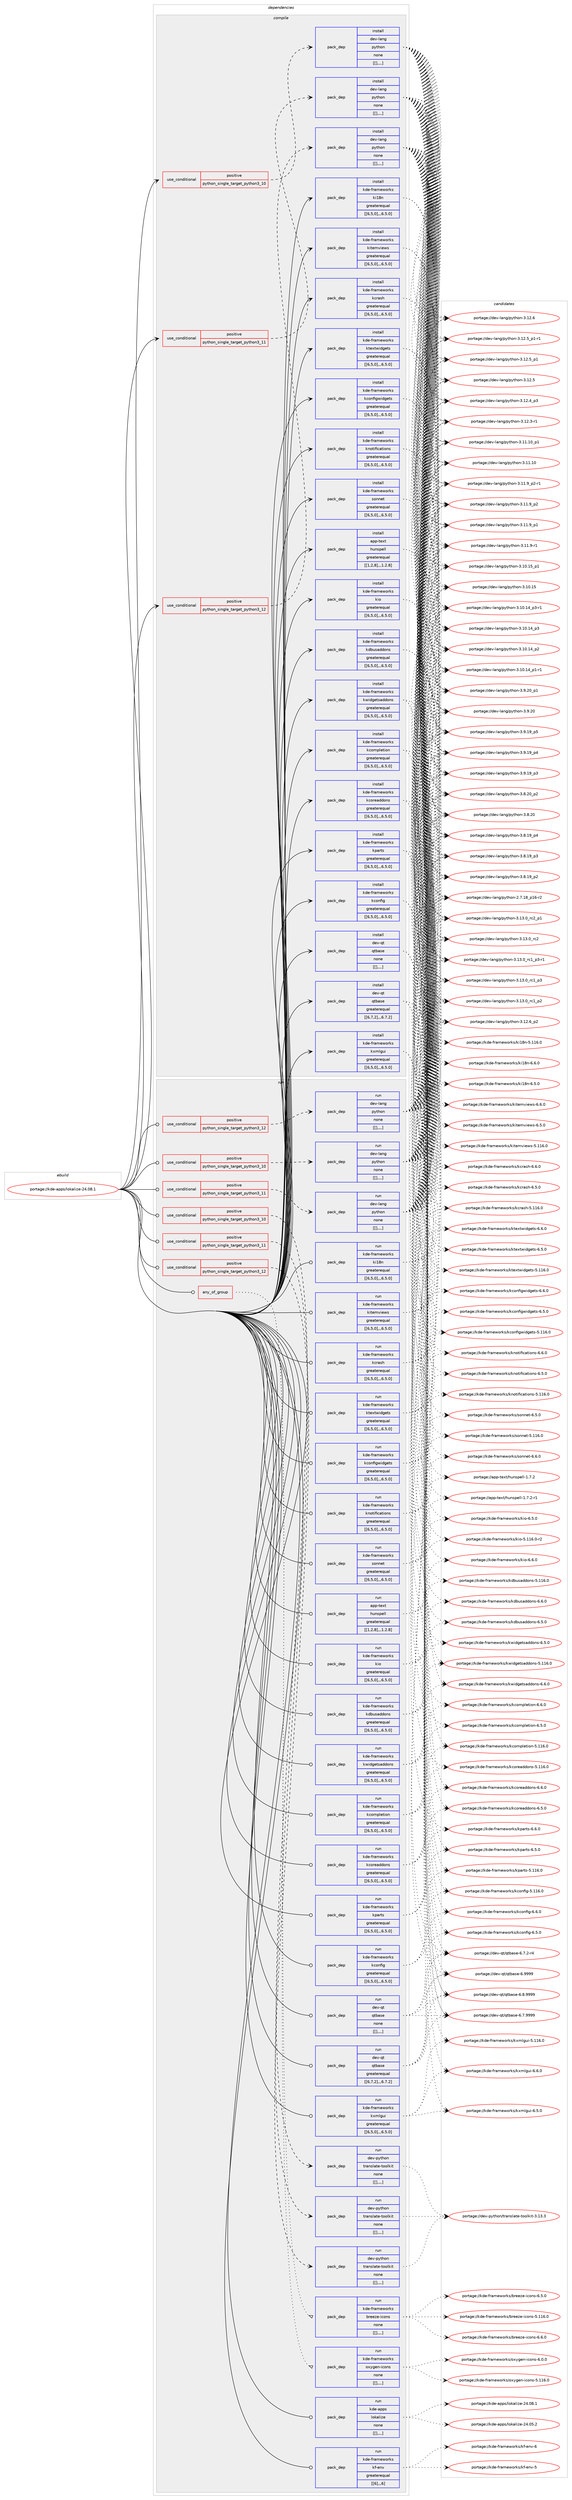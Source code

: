 digraph prolog {

# *************
# Graph options
# *************

newrank=true;
concentrate=true;
compound=true;
graph [rankdir=LR,fontname=Helvetica,fontsize=10,ranksep=1.5];#, ranksep=2.5, nodesep=0.2];
edge  [arrowhead=vee];
node  [fontname=Helvetica,fontsize=10];

# **********
# The ebuild
# **********

subgraph cluster_leftcol {
color=gray;
label=<<i>ebuild</i>>;
id [label="portage://kde-apps/lokalize-24.08.1", color=red, width=4, href="../kde-apps/lokalize-24.08.1.svg"];
}

# ****************
# The dependencies
# ****************

subgraph cluster_midcol {
color=gray;
label=<<i>dependencies</i>>;
subgraph cluster_compile {
fillcolor="#eeeeee";
style=filled;
label=<<i>compile</i>>;
subgraph cond70237 {
dependency267403 [label=<<TABLE BORDER="0" CELLBORDER="1" CELLSPACING="0" CELLPADDING="4"><TR><TD ROWSPAN="3" CELLPADDING="10">use_conditional</TD></TR><TR><TD>positive</TD></TR><TR><TD>python_single_target_python3_10</TD></TR></TABLE>>, shape=none, color=red];
subgraph pack195175 {
dependency267404 [label=<<TABLE BORDER="0" CELLBORDER="1" CELLSPACING="0" CELLPADDING="4" WIDTH="220"><TR><TD ROWSPAN="6" CELLPADDING="30">pack_dep</TD></TR><TR><TD WIDTH="110">install</TD></TR><TR><TD>dev-lang</TD></TR><TR><TD>python</TD></TR><TR><TD>none</TD></TR><TR><TD>[[],,,,]</TD></TR></TABLE>>, shape=none, color=blue];
}
dependency267403:e -> dependency267404:w [weight=20,style="dashed",arrowhead="vee"];
}
id:e -> dependency267403:w [weight=20,style="solid",arrowhead="vee"];
subgraph cond70238 {
dependency267405 [label=<<TABLE BORDER="0" CELLBORDER="1" CELLSPACING="0" CELLPADDING="4"><TR><TD ROWSPAN="3" CELLPADDING="10">use_conditional</TD></TR><TR><TD>positive</TD></TR><TR><TD>python_single_target_python3_11</TD></TR></TABLE>>, shape=none, color=red];
subgraph pack195176 {
dependency267406 [label=<<TABLE BORDER="0" CELLBORDER="1" CELLSPACING="0" CELLPADDING="4" WIDTH="220"><TR><TD ROWSPAN="6" CELLPADDING="30">pack_dep</TD></TR><TR><TD WIDTH="110">install</TD></TR><TR><TD>dev-lang</TD></TR><TR><TD>python</TD></TR><TR><TD>none</TD></TR><TR><TD>[[],,,,]</TD></TR></TABLE>>, shape=none, color=blue];
}
dependency267405:e -> dependency267406:w [weight=20,style="dashed",arrowhead="vee"];
}
id:e -> dependency267405:w [weight=20,style="solid",arrowhead="vee"];
subgraph cond70239 {
dependency267407 [label=<<TABLE BORDER="0" CELLBORDER="1" CELLSPACING="0" CELLPADDING="4"><TR><TD ROWSPAN="3" CELLPADDING="10">use_conditional</TD></TR><TR><TD>positive</TD></TR><TR><TD>python_single_target_python3_12</TD></TR></TABLE>>, shape=none, color=red];
subgraph pack195177 {
dependency267408 [label=<<TABLE BORDER="0" CELLBORDER="1" CELLSPACING="0" CELLPADDING="4" WIDTH="220"><TR><TD ROWSPAN="6" CELLPADDING="30">pack_dep</TD></TR><TR><TD WIDTH="110">install</TD></TR><TR><TD>dev-lang</TD></TR><TR><TD>python</TD></TR><TR><TD>none</TD></TR><TR><TD>[[],,,,]</TD></TR></TABLE>>, shape=none, color=blue];
}
dependency267407:e -> dependency267408:w [weight=20,style="dashed",arrowhead="vee"];
}
id:e -> dependency267407:w [weight=20,style="solid",arrowhead="vee"];
subgraph pack195178 {
dependency267409 [label=<<TABLE BORDER="0" CELLBORDER="1" CELLSPACING="0" CELLPADDING="4" WIDTH="220"><TR><TD ROWSPAN="6" CELLPADDING="30">pack_dep</TD></TR><TR><TD WIDTH="110">install</TD></TR><TR><TD>app-text</TD></TR><TR><TD>hunspell</TD></TR><TR><TD>greaterequal</TD></TR><TR><TD>[[1,2,8],,,1.2.8]</TD></TR></TABLE>>, shape=none, color=blue];
}
id:e -> dependency267409:w [weight=20,style="solid",arrowhead="vee"];
subgraph pack195179 {
dependency267410 [label=<<TABLE BORDER="0" CELLBORDER="1" CELLSPACING="0" CELLPADDING="4" WIDTH="220"><TR><TD ROWSPAN="6" CELLPADDING="30">pack_dep</TD></TR><TR><TD WIDTH="110">install</TD></TR><TR><TD>dev-qt</TD></TR><TR><TD>qtbase</TD></TR><TR><TD>greaterequal</TD></TR><TR><TD>[[6,7,2],,,6.7.2]</TD></TR></TABLE>>, shape=none, color=blue];
}
id:e -> dependency267410:w [weight=20,style="solid",arrowhead="vee"];
subgraph pack195180 {
dependency267411 [label=<<TABLE BORDER="0" CELLBORDER="1" CELLSPACING="0" CELLPADDING="4" WIDTH="220"><TR><TD ROWSPAN="6" CELLPADDING="30">pack_dep</TD></TR><TR><TD WIDTH="110">install</TD></TR><TR><TD>dev-qt</TD></TR><TR><TD>qtbase</TD></TR><TR><TD>none</TD></TR><TR><TD>[[],,,,]</TD></TR></TABLE>>, shape=none, color=blue];
}
id:e -> dependency267411:w [weight=20,style="solid",arrowhead="vee"];
subgraph pack195181 {
dependency267412 [label=<<TABLE BORDER="0" CELLBORDER="1" CELLSPACING="0" CELLPADDING="4" WIDTH="220"><TR><TD ROWSPAN="6" CELLPADDING="30">pack_dep</TD></TR><TR><TD WIDTH="110">install</TD></TR><TR><TD>kde-frameworks</TD></TR><TR><TD>kcompletion</TD></TR><TR><TD>greaterequal</TD></TR><TR><TD>[[6,5,0],,,6.5.0]</TD></TR></TABLE>>, shape=none, color=blue];
}
id:e -> dependency267412:w [weight=20,style="solid",arrowhead="vee"];
subgraph pack195182 {
dependency267413 [label=<<TABLE BORDER="0" CELLBORDER="1" CELLSPACING="0" CELLPADDING="4" WIDTH="220"><TR><TD ROWSPAN="6" CELLPADDING="30">pack_dep</TD></TR><TR><TD WIDTH="110">install</TD></TR><TR><TD>kde-frameworks</TD></TR><TR><TD>kconfig</TD></TR><TR><TD>greaterequal</TD></TR><TR><TD>[[6,5,0],,,6.5.0]</TD></TR></TABLE>>, shape=none, color=blue];
}
id:e -> dependency267413:w [weight=20,style="solid",arrowhead="vee"];
subgraph pack195183 {
dependency267414 [label=<<TABLE BORDER="0" CELLBORDER="1" CELLSPACING="0" CELLPADDING="4" WIDTH="220"><TR><TD ROWSPAN="6" CELLPADDING="30">pack_dep</TD></TR><TR><TD WIDTH="110">install</TD></TR><TR><TD>kde-frameworks</TD></TR><TR><TD>kconfigwidgets</TD></TR><TR><TD>greaterequal</TD></TR><TR><TD>[[6,5,0],,,6.5.0]</TD></TR></TABLE>>, shape=none, color=blue];
}
id:e -> dependency267414:w [weight=20,style="solid",arrowhead="vee"];
subgraph pack195184 {
dependency267415 [label=<<TABLE BORDER="0" CELLBORDER="1" CELLSPACING="0" CELLPADDING="4" WIDTH="220"><TR><TD ROWSPAN="6" CELLPADDING="30">pack_dep</TD></TR><TR><TD WIDTH="110">install</TD></TR><TR><TD>kde-frameworks</TD></TR><TR><TD>kcoreaddons</TD></TR><TR><TD>greaterequal</TD></TR><TR><TD>[[6,5,0],,,6.5.0]</TD></TR></TABLE>>, shape=none, color=blue];
}
id:e -> dependency267415:w [weight=20,style="solid",arrowhead="vee"];
subgraph pack195185 {
dependency267416 [label=<<TABLE BORDER="0" CELLBORDER="1" CELLSPACING="0" CELLPADDING="4" WIDTH="220"><TR><TD ROWSPAN="6" CELLPADDING="30">pack_dep</TD></TR><TR><TD WIDTH="110">install</TD></TR><TR><TD>kde-frameworks</TD></TR><TR><TD>kcrash</TD></TR><TR><TD>greaterequal</TD></TR><TR><TD>[[6,5,0],,,6.5.0]</TD></TR></TABLE>>, shape=none, color=blue];
}
id:e -> dependency267416:w [weight=20,style="solid",arrowhead="vee"];
subgraph pack195186 {
dependency267417 [label=<<TABLE BORDER="0" CELLBORDER="1" CELLSPACING="0" CELLPADDING="4" WIDTH="220"><TR><TD ROWSPAN="6" CELLPADDING="30">pack_dep</TD></TR><TR><TD WIDTH="110">install</TD></TR><TR><TD>kde-frameworks</TD></TR><TR><TD>kdbusaddons</TD></TR><TR><TD>greaterequal</TD></TR><TR><TD>[[6,5,0],,,6.5.0]</TD></TR></TABLE>>, shape=none, color=blue];
}
id:e -> dependency267417:w [weight=20,style="solid",arrowhead="vee"];
subgraph pack195187 {
dependency267418 [label=<<TABLE BORDER="0" CELLBORDER="1" CELLSPACING="0" CELLPADDING="4" WIDTH="220"><TR><TD ROWSPAN="6" CELLPADDING="30">pack_dep</TD></TR><TR><TD WIDTH="110">install</TD></TR><TR><TD>kde-frameworks</TD></TR><TR><TD>ki18n</TD></TR><TR><TD>greaterequal</TD></TR><TR><TD>[[6,5,0],,,6.5.0]</TD></TR></TABLE>>, shape=none, color=blue];
}
id:e -> dependency267418:w [weight=20,style="solid",arrowhead="vee"];
subgraph pack195188 {
dependency267419 [label=<<TABLE BORDER="0" CELLBORDER="1" CELLSPACING="0" CELLPADDING="4" WIDTH="220"><TR><TD ROWSPAN="6" CELLPADDING="30">pack_dep</TD></TR><TR><TD WIDTH="110">install</TD></TR><TR><TD>kde-frameworks</TD></TR><TR><TD>kio</TD></TR><TR><TD>greaterequal</TD></TR><TR><TD>[[6,5,0],,,6.5.0]</TD></TR></TABLE>>, shape=none, color=blue];
}
id:e -> dependency267419:w [weight=20,style="solid",arrowhead="vee"];
subgraph pack195189 {
dependency267420 [label=<<TABLE BORDER="0" CELLBORDER="1" CELLSPACING="0" CELLPADDING="4" WIDTH="220"><TR><TD ROWSPAN="6" CELLPADDING="30">pack_dep</TD></TR><TR><TD WIDTH="110">install</TD></TR><TR><TD>kde-frameworks</TD></TR><TR><TD>kitemviews</TD></TR><TR><TD>greaterequal</TD></TR><TR><TD>[[6,5,0],,,6.5.0]</TD></TR></TABLE>>, shape=none, color=blue];
}
id:e -> dependency267420:w [weight=20,style="solid",arrowhead="vee"];
subgraph pack195190 {
dependency267421 [label=<<TABLE BORDER="0" CELLBORDER="1" CELLSPACING="0" CELLPADDING="4" WIDTH="220"><TR><TD ROWSPAN="6" CELLPADDING="30">pack_dep</TD></TR><TR><TD WIDTH="110">install</TD></TR><TR><TD>kde-frameworks</TD></TR><TR><TD>knotifications</TD></TR><TR><TD>greaterequal</TD></TR><TR><TD>[[6,5,0],,,6.5.0]</TD></TR></TABLE>>, shape=none, color=blue];
}
id:e -> dependency267421:w [weight=20,style="solid",arrowhead="vee"];
subgraph pack195191 {
dependency267422 [label=<<TABLE BORDER="0" CELLBORDER="1" CELLSPACING="0" CELLPADDING="4" WIDTH="220"><TR><TD ROWSPAN="6" CELLPADDING="30">pack_dep</TD></TR><TR><TD WIDTH="110">install</TD></TR><TR><TD>kde-frameworks</TD></TR><TR><TD>kparts</TD></TR><TR><TD>greaterequal</TD></TR><TR><TD>[[6,5,0],,,6.5.0]</TD></TR></TABLE>>, shape=none, color=blue];
}
id:e -> dependency267422:w [weight=20,style="solid",arrowhead="vee"];
subgraph pack195192 {
dependency267423 [label=<<TABLE BORDER="0" CELLBORDER="1" CELLSPACING="0" CELLPADDING="4" WIDTH="220"><TR><TD ROWSPAN="6" CELLPADDING="30">pack_dep</TD></TR><TR><TD WIDTH="110">install</TD></TR><TR><TD>kde-frameworks</TD></TR><TR><TD>ktextwidgets</TD></TR><TR><TD>greaterequal</TD></TR><TR><TD>[[6,5,0],,,6.5.0]</TD></TR></TABLE>>, shape=none, color=blue];
}
id:e -> dependency267423:w [weight=20,style="solid",arrowhead="vee"];
subgraph pack195193 {
dependency267424 [label=<<TABLE BORDER="0" CELLBORDER="1" CELLSPACING="0" CELLPADDING="4" WIDTH="220"><TR><TD ROWSPAN="6" CELLPADDING="30">pack_dep</TD></TR><TR><TD WIDTH="110">install</TD></TR><TR><TD>kde-frameworks</TD></TR><TR><TD>kwidgetsaddons</TD></TR><TR><TD>greaterequal</TD></TR><TR><TD>[[6,5,0],,,6.5.0]</TD></TR></TABLE>>, shape=none, color=blue];
}
id:e -> dependency267424:w [weight=20,style="solid",arrowhead="vee"];
subgraph pack195194 {
dependency267425 [label=<<TABLE BORDER="0" CELLBORDER="1" CELLSPACING="0" CELLPADDING="4" WIDTH="220"><TR><TD ROWSPAN="6" CELLPADDING="30">pack_dep</TD></TR><TR><TD WIDTH="110">install</TD></TR><TR><TD>kde-frameworks</TD></TR><TR><TD>kxmlgui</TD></TR><TR><TD>greaterequal</TD></TR><TR><TD>[[6,5,0],,,6.5.0]</TD></TR></TABLE>>, shape=none, color=blue];
}
id:e -> dependency267425:w [weight=20,style="solid",arrowhead="vee"];
subgraph pack195195 {
dependency267426 [label=<<TABLE BORDER="0" CELLBORDER="1" CELLSPACING="0" CELLPADDING="4" WIDTH="220"><TR><TD ROWSPAN="6" CELLPADDING="30">pack_dep</TD></TR><TR><TD WIDTH="110">install</TD></TR><TR><TD>kde-frameworks</TD></TR><TR><TD>sonnet</TD></TR><TR><TD>greaterequal</TD></TR><TR><TD>[[6,5,0],,,6.5.0]</TD></TR></TABLE>>, shape=none, color=blue];
}
id:e -> dependency267426:w [weight=20,style="solid",arrowhead="vee"];
}
subgraph cluster_compileandrun {
fillcolor="#eeeeee";
style=filled;
label=<<i>compile and run</i>>;
}
subgraph cluster_run {
fillcolor="#eeeeee";
style=filled;
label=<<i>run</i>>;
subgraph any1831 {
dependency267427 [label=<<TABLE BORDER="0" CELLBORDER="1" CELLSPACING="0" CELLPADDING="4"><TR><TD CELLPADDING="10">any_of_group</TD></TR></TABLE>>, shape=none, color=red];subgraph pack195196 {
dependency267428 [label=<<TABLE BORDER="0" CELLBORDER="1" CELLSPACING="0" CELLPADDING="4" WIDTH="220"><TR><TD ROWSPAN="6" CELLPADDING="30">pack_dep</TD></TR><TR><TD WIDTH="110">run</TD></TR><TR><TD>kde-frameworks</TD></TR><TR><TD>breeze-icons</TD></TR><TR><TD>none</TD></TR><TR><TD>[[],,,,]</TD></TR></TABLE>>, shape=none, color=blue];
}
dependency267427:e -> dependency267428:w [weight=20,style="dotted",arrowhead="oinv"];
subgraph pack195197 {
dependency267429 [label=<<TABLE BORDER="0" CELLBORDER="1" CELLSPACING="0" CELLPADDING="4" WIDTH="220"><TR><TD ROWSPAN="6" CELLPADDING="30">pack_dep</TD></TR><TR><TD WIDTH="110">run</TD></TR><TR><TD>kde-frameworks</TD></TR><TR><TD>oxygen-icons</TD></TR><TR><TD>none</TD></TR><TR><TD>[[],,,,]</TD></TR></TABLE>>, shape=none, color=blue];
}
dependency267427:e -> dependency267429:w [weight=20,style="dotted",arrowhead="oinv"];
}
id:e -> dependency267427:w [weight=20,style="solid",arrowhead="odot"];
subgraph cond70240 {
dependency267430 [label=<<TABLE BORDER="0" CELLBORDER="1" CELLSPACING="0" CELLPADDING="4"><TR><TD ROWSPAN="3" CELLPADDING="10">use_conditional</TD></TR><TR><TD>positive</TD></TR><TR><TD>python_single_target_python3_10</TD></TR></TABLE>>, shape=none, color=red];
subgraph pack195198 {
dependency267431 [label=<<TABLE BORDER="0" CELLBORDER="1" CELLSPACING="0" CELLPADDING="4" WIDTH="220"><TR><TD ROWSPAN="6" CELLPADDING="30">pack_dep</TD></TR><TR><TD WIDTH="110">run</TD></TR><TR><TD>dev-lang</TD></TR><TR><TD>python</TD></TR><TR><TD>none</TD></TR><TR><TD>[[],,,,]</TD></TR></TABLE>>, shape=none, color=blue];
}
dependency267430:e -> dependency267431:w [weight=20,style="dashed",arrowhead="vee"];
}
id:e -> dependency267430:w [weight=20,style="solid",arrowhead="odot"];
subgraph cond70241 {
dependency267432 [label=<<TABLE BORDER="0" CELLBORDER="1" CELLSPACING="0" CELLPADDING="4"><TR><TD ROWSPAN="3" CELLPADDING="10">use_conditional</TD></TR><TR><TD>positive</TD></TR><TR><TD>python_single_target_python3_10</TD></TR></TABLE>>, shape=none, color=red];
subgraph pack195199 {
dependency267433 [label=<<TABLE BORDER="0" CELLBORDER="1" CELLSPACING="0" CELLPADDING="4" WIDTH="220"><TR><TD ROWSPAN="6" CELLPADDING="30">pack_dep</TD></TR><TR><TD WIDTH="110">run</TD></TR><TR><TD>dev-python</TD></TR><TR><TD>translate-toolkit</TD></TR><TR><TD>none</TD></TR><TR><TD>[[],,,,]</TD></TR></TABLE>>, shape=none, color=blue];
}
dependency267432:e -> dependency267433:w [weight=20,style="dashed",arrowhead="vee"];
}
id:e -> dependency267432:w [weight=20,style="solid",arrowhead="odot"];
subgraph cond70242 {
dependency267434 [label=<<TABLE BORDER="0" CELLBORDER="1" CELLSPACING="0" CELLPADDING="4"><TR><TD ROWSPAN="3" CELLPADDING="10">use_conditional</TD></TR><TR><TD>positive</TD></TR><TR><TD>python_single_target_python3_11</TD></TR></TABLE>>, shape=none, color=red];
subgraph pack195200 {
dependency267435 [label=<<TABLE BORDER="0" CELLBORDER="1" CELLSPACING="0" CELLPADDING="4" WIDTH="220"><TR><TD ROWSPAN="6" CELLPADDING="30">pack_dep</TD></TR><TR><TD WIDTH="110">run</TD></TR><TR><TD>dev-lang</TD></TR><TR><TD>python</TD></TR><TR><TD>none</TD></TR><TR><TD>[[],,,,]</TD></TR></TABLE>>, shape=none, color=blue];
}
dependency267434:e -> dependency267435:w [weight=20,style="dashed",arrowhead="vee"];
}
id:e -> dependency267434:w [weight=20,style="solid",arrowhead="odot"];
subgraph cond70243 {
dependency267436 [label=<<TABLE BORDER="0" CELLBORDER="1" CELLSPACING="0" CELLPADDING="4"><TR><TD ROWSPAN="3" CELLPADDING="10">use_conditional</TD></TR><TR><TD>positive</TD></TR><TR><TD>python_single_target_python3_11</TD></TR></TABLE>>, shape=none, color=red];
subgraph pack195201 {
dependency267437 [label=<<TABLE BORDER="0" CELLBORDER="1" CELLSPACING="0" CELLPADDING="4" WIDTH="220"><TR><TD ROWSPAN="6" CELLPADDING="30">pack_dep</TD></TR><TR><TD WIDTH="110">run</TD></TR><TR><TD>dev-python</TD></TR><TR><TD>translate-toolkit</TD></TR><TR><TD>none</TD></TR><TR><TD>[[],,,,]</TD></TR></TABLE>>, shape=none, color=blue];
}
dependency267436:e -> dependency267437:w [weight=20,style="dashed",arrowhead="vee"];
}
id:e -> dependency267436:w [weight=20,style="solid",arrowhead="odot"];
subgraph cond70244 {
dependency267438 [label=<<TABLE BORDER="0" CELLBORDER="1" CELLSPACING="0" CELLPADDING="4"><TR><TD ROWSPAN="3" CELLPADDING="10">use_conditional</TD></TR><TR><TD>positive</TD></TR><TR><TD>python_single_target_python3_12</TD></TR></TABLE>>, shape=none, color=red];
subgraph pack195202 {
dependency267439 [label=<<TABLE BORDER="0" CELLBORDER="1" CELLSPACING="0" CELLPADDING="4" WIDTH="220"><TR><TD ROWSPAN="6" CELLPADDING="30">pack_dep</TD></TR><TR><TD WIDTH="110">run</TD></TR><TR><TD>dev-lang</TD></TR><TR><TD>python</TD></TR><TR><TD>none</TD></TR><TR><TD>[[],,,,]</TD></TR></TABLE>>, shape=none, color=blue];
}
dependency267438:e -> dependency267439:w [weight=20,style="dashed",arrowhead="vee"];
}
id:e -> dependency267438:w [weight=20,style="solid",arrowhead="odot"];
subgraph cond70245 {
dependency267440 [label=<<TABLE BORDER="0" CELLBORDER="1" CELLSPACING="0" CELLPADDING="4"><TR><TD ROWSPAN="3" CELLPADDING="10">use_conditional</TD></TR><TR><TD>positive</TD></TR><TR><TD>python_single_target_python3_12</TD></TR></TABLE>>, shape=none, color=red];
subgraph pack195203 {
dependency267441 [label=<<TABLE BORDER="0" CELLBORDER="1" CELLSPACING="0" CELLPADDING="4" WIDTH="220"><TR><TD ROWSPAN="6" CELLPADDING="30">pack_dep</TD></TR><TR><TD WIDTH="110">run</TD></TR><TR><TD>dev-python</TD></TR><TR><TD>translate-toolkit</TD></TR><TR><TD>none</TD></TR><TR><TD>[[],,,,]</TD></TR></TABLE>>, shape=none, color=blue];
}
dependency267440:e -> dependency267441:w [weight=20,style="dashed",arrowhead="vee"];
}
id:e -> dependency267440:w [weight=20,style="solid",arrowhead="odot"];
subgraph pack195204 {
dependency267442 [label=<<TABLE BORDER="0" CELLBORDER="1" CELLSPACING="0" CELLPADDING="4" WIDTH="220"><TR><TD ROWSPAN="6" CELLPADDING="30">pack_dep</TD></TR><TR><TD WIDTH="110">run</TD></TR><TR><TD>app-text</TD></TR><TR><TD>hunspell</TD></TR><TR><TD>greaterequal</TD></TR><TR><TD>[[1,2,8],,,1.2.8]</TD></TR></TABLE>>, shape=none, color=blue];
}
id:e -> dependency267442:w [weight=20,style="solid",arrowhead="odot"];
subgraph pack195205 {
dependency267443 [label=<<TABLE BORDER="0" CELLBORDER="1" CELLSPACING="0" CELLPADDING="4" WIDTH="220"><TR><TD ROWSPAN="6" CELLPADDING="30">pack_dep</TD></TR><TR><TD WIDTH="110">run</TD></TR><TR><TD>dev-qt</TD></TR><TR><TD>qtbase</TD></TR><TR><TD>greaterequal</TD></TR><TR><TD>[[6,7,2],,,6.7.2]</TD></TR></TABLE>>, shape=none, color=blue];
}
id:e -> dependency267443:w [weight=20,style="solid",arrowhead="odot"];
subgraph pack195206 {
dependency267444 [label=<<TABLE BORDER="0" CELLBORDER="1" CELLSPACING="0" CELLPADDING="4" WIDTH="220"><TR><TD ROWSPAN="6" CELLPADDING="30">pack_dep</TD></TR><TR><TD WIDTH="110">run</TD></TR><TR><TD>dev-qt</TD></TR><TR><TD>qtbase</TD></TR><TR><TD>none</TD></TR><TR><TD>[[],,,,]</TD></TR></TABLE>>, shape=none, color=blue];
}
id:e -> dependency267444:w [weight=20,style="solid",arrowhead="odot"];
subgraph pack195207 {
dependency267445 [label=<<TABLE BORDER="0" CELLBORDER="1" CELLSPACING="0" CELLPADDING="4" WIDTH="220"><TR><TD ROWSPAN="6" CELLPADDING="30">pack_dep</TD></TR><TR><TD WIDTH="110">run</TD></TR><TR><TD>kde-frameworks</TD></TR><TR><TD>kcompletion</TD></TR><TR><TD>greaterequal</TD></TR><TR><TD>[[6,5,0],,,6.5.0]</TD></TR></TABLE>>, shape=none, color=blue];
}
id:e -> dependency267445:w [weight=20,style="solid",arrowhead="odot"];
subgraph pack195208 {
dependency267446 [label=<<TABLE BORDER="0" CELLBORDER="1" CELLSPACING="0" CELLPADDING="4" WIDTH="220"><TR><TD ROWSPAN="6" CELLPADDING="30">pack_dep</TD></TR><TR><TD WIDTH="110">run</TD></TR><TR><TD>kde-frameworks</TD></TR><TR><TD>kconfig</TD></TR><TR><TD>greaterequal</TD></TR><TR><TD>[[6,5,0],,,6.5.0]</TD></TR></TABLE>>, shape=none, color=blue];
}
id:e -> dependency267446:w [weight=20,style="solid",arrowhead="odot"];
subgraph pack195209 {
dependency267447 [label=<<TABLE BORDER="0" CELLBORDER="1" CELLSPACING="0" CELLPADDING="4" WIDTH="220"><TR><TD ROWSPAN="6" CELLPADDING="30">pack_dep</TD></TR><TR><TD WIDTH="110">run</TD></TR><TR><TD>kde-frameworks</TD></TR><TR><TD>kconfigwidgets</TD></TR><TR><TD>greaterequal</TD></TR><TR><TD>[[6,5,0],,,6.5.0]</TD></TR></TABLE>>, shape=none, color=blue];
}
id:e -> dependency267447:w [weight=20,style="solid",arrowhead="odot"];
subgraph pack195210 {
dependency267448 [label=<<TABLE BORDER="0" CELLBORDER="1" CELLSPACING="0" CELLPADDING="4" WIDTH="220"><TR><TD ROWSPAN="6" CELLPADDING="30">pack_dep</TD></TR><TR><TD WIDTH="110">run</TD></TR><TR><TD>kde-frameworks</TD></TR><TR><TD>kcoreaddons</TD></TR><TR><TD>greaterequal</TD></TR><TR><TD>[[6,5,0],,,6.5.0]</TD></TR></TABLE>>, shape=none, color=blue];
}
id:e -> dependency267448:w [weight=20,style="solid",arrowhead="odot"];
subgraph pack195211 {
dependency267449 [label=<<TABLE BORDER="0" CELLBORDER="1" CELLSPACING="0" CELLPADDING="4" WIDTH="220"><TR><TD ROWSPAN="6" CELLPADDING="30">pack_dep</TD></TR><TR><TD WIDTH="110">run</TD></TR><TR><TD>kde-frameworks</TD></TR><TR><TD>kcrash</TD></TR><TR><TD>greaterequal</TD></TR><TR><TD>[[6,5,0],,,6.5.0]</TD></TR></TABLE>>, shape=none, color=blue];
}
id:e -> dependency267449:w [weight=20,style="solid",arrowhead="odot"];
subgraph pack195212 {
dependency267450 [label=<<TABLE BORDER="0" CELLBORDER="1" CELLSPACING="0" CELLPADDING="4" WIDTH="220"><TR><TD ROWSPAN="6" CELLPADDING="30">pack_dep</TD></TR><TR><TD WIDTH="110">run</TD></TR><TR><TD>kde-frameworks</TD></TR><TR><TD>kdbusaddons</TD></TR><TR><TD>greaterequal</TD></TR><TR><TD>[[6,5,0],,,6.5.0]</TD></TR></TABLE>>, shape=none, color=blue];
}
id:e -> dependency267450:w [weight=20,style="solid",arrowhead="odot"];
subgraph pack195213 {
dependency267451 [label=<<TABLE BORDER="0" CELLBORDER="1" CELLSPACING="0" CELLPADDING="4" WIDTH="220"><TR><TD ROWSPAN="6" CELLPADDING="30">pack_dep</TD></TR><TR><TD WIDTH="110">run</TD></TR><TR><TD>kde-frameworks</TD></TR><TR><TD>kf-env</TD></TR><TR><TD>greaterequal</TD></TR><TR><TD>[[6],,,6]</TD></TR></TABLE>>, shape=none, color=blue];
}
id:e -> dependency267451:w [weight=20,style="solid",arrowhead="odot"];
subgraph pack195214 {
dependency267452 [label=<<TABLE BORDER="0" CELLBORDER="1" CELLSPACING="0" CELLPADDING="4" WIDTH="220"><TR><TD ROWSPAN="6" CELLPADDING="30">pack_dep</TD></TR><TR><TD WIDTH="110">run</TD></TR><TR><TD>kde-frameworks</TD></TR><TR><TD>ki18n</TD></TR><TR><TD>greaterequal</TD></TR><TR><TD>[[6,5,0],,,6.5.0]</TD></TR></TABLE>>, shape=none, color=blue];
}
id:e -> dependency267452:w [weight=20,style="solid",arrowhead="odot"];
subgraph pack195215 {
dependency267453 [label=<<TABLE BORDER="0" CELLBORDER="1" CELLSPACING="0" CELLPADDING="4" WIDTH="220"><TR><TD ROWSPAN="6" CELLPADDING="30">pack_dep</TD></TR><TR><TD WIDTH="110">run</TD></TR><TR><TD>kde-frameworks</TD></TR><TR><TD>kio</TD></TR><TR><TD>greaterequal</TD></TR><TR><TD>[[6,5,0],,,6.5.0]</TD></TR></TABLE>>, shape=none, color=blue];
}
id:e -> dependency267453:w [weight=20,style="solid",arrowhead="odot"];
subgraph pack195216 {
dependency267454 [label=<<TABLE BORDER="0" CELLBORDER="1" CELLSPACING="0" CELLPADDING="4" WIDTH="220"><TR><TD ROWSPAN="6" CELLPADDING="30">pack_dep</TD></TR><TR><TD WIDTH="110">run</TD></TR><TR><TD>kde-frameworks</TD></TR><TR><TD>kitemviews</TD></TR><TR><TD>greaterequal</TD></TR><TR><TD>[[6,5,0],,,6.5.0]</TD></TR></TABLE>>, shape=none, color=blue];
}
id:e -> dependency267454:w [weight=20,style="solid",arrowhead="odot"];
subgraph pack195217 {
dependency267455 [label=<<TABLE BORDER="0" CELLBORDER="1" CELLSPACING="0" CELLPADDING="4" WIDTH="220"><TR><TD ROWSPAN="6" CELLPADDING="30">pack_dep</TD></TR><TR><TD WIDTH="110">run</TD></TR><TR><TD>kde-frameworks</TD></TR><TR><TD>knotifications</TD></TR><TR><TD>greaterequal</TD></TR><TR><TD>[[6,5,0],,,6.5.0]</TD></TR></TABLE>>, shape=none, color=blue];
}
id:e -> dependency267455:w [weight=20,style="solid",arrowhead="odot"];
subgraph pack195218 {
dependency267456 [label=<<TABLE BORDER="0" CELLBORDER="1" CELLSPACING="0" CELLPADDING="4" WIDTH="220"><TR><TD ROWSPAN="6" CELLPADDING="30">pack_dep</TD></TR><TR><TD WIDTH="110">run</TD></TR><TR><TD>kde-frameworks</TD></TR><TR><TD>kparts</TD></TR><TR><TD>greaterequal</TD></TR><TR><TD>[[6,5,0],,,6.5.0]</TD></TR></TABLE>>, shape=none, color=blue];
}
id:e -> dependency267456:w [weight=20,style="solid",arrowhead="odot"];
subgraph pack195219 {
dependency267457 [label=<<TABLE BORDER="0" CELLBORDER="1" CELLSPACING="0" CELLPADDING="4" WIDTH="220"><TR><TD ROWSPAN="6" CELLPADDING="30">pack_dep</TD></TR><TR><TD WIDTH="110">run</TD></TR><TR><TD>kde-frameworks</TD></TR><TR><TD>ktextwidgets</TD></TR><TR><TD>greaterequal</TD></TR><TR><TD>[[6,5,0],,,6.5.0]</TD></TR></TABLE>>, shape=none, color=blue];
}
id:e -> dependency267457:w [weight=20,style="solid",arrowhead="odot"];
subgraph pack195220 {
dependency267458 [label=<<TABLE BORDER="0" CELLBORDER="1" CELLSPACING="0" CELLPADDING="4" WIDTH="220"><TR><TD ROWSPAN="6" CELLPADDING="30">pack_dep</TD></TR><TR><TD WIDTH="110">run</TD></TR><TR><TD>kde-frameworks</TD></TR><TR><TD>kwidgetsaddons</TD></TR><TR><TD>greaterequal</TD></TR><TR><TD>[[6,5,0],,,6.5.0]</TD></TR></TABLE>>, shape=none, color=blue];
}
id:e -> dependency267458:w [weight=20,style="solid",arrowhead="odot"];
subgraph pack195221 {
dependency267459 [label=<<TABLE BORDER="0" CELLBORDER="1" CELLSPACING="0" CELLPADDING="4" WIDTH="220"><TR><TD ROWSPAN="6" CELLPADDING="30">pack_dep</TD></TR><TR><TD WIDTH="110">run</TD></TR><TR><TD>kde-frameworks</TD></TR><TR><TD>kxmlgui</TD></TR><TR><TD>greaterequal</TD></TR><TR><TD>[[6,5,0],,,6.5.0]</TD></TR></TABLE>>, shape=none, color=blue];
}
id:e -> dependency267459:w [weight=20,style="solid",arrowhead="odot"];
subgraph pack195222 {
dependency267460 [label=<<TABLE BORDER="0" CELLBORDER="1" CELLSPACING="0" CELLPADDING="4" WIDTH="220"><TR><TD ROWSPAN="6" CELLPADDING="30">pack_dep</TD></TR><TR><TD WIDTH="110">run</TD></TR><TR><TD>kde-frameworks</TD></TR><TR><TD>sonnet</TD></TR><TR><TD>greaterequal</TD></TR><TR><TD>[[6,5,0],,,6.5.0]</TD></TR></TABLE>>, shape=none, color=blue];
}
id:e -> dependency267460:w [weight=20,style="solid",arrowhead="odot"];
subgraph pack195223 {
dependency267461 [label=<<TABLE BORDER="0" CELLBORDER="1" CELLSPACING="0" CELLPADDING="4" WIDTH="220"><TR><TD ROWSPAN="6" CELLPADDING="30">pack_dep</TD></TR><TR><TD WIDTH="110">run</TD></TR><TR><TD>kde-apps</TD></TR><TR><TD>lokalize</TD></TR><TR><TD>none</TD></TR><TR><TD>[[],,,,]</TD></TR></TABLE>>, shape=none, color=blue];
}
id:e -> dependency267461:w [weight=20,style="solid",arrowhead="odot"];
}
}

# **************
# The candidates
# **************

subgraph cluster_choices {
rank=same;
color=gray;
label=<<i>candidates</i>>;

subgraph choice195175 {
color=black;
nodesep=1;
choice100101118451089711010347112121116104111110455146495146489511499509511249 [label="portage://dev-lang/python-3.13.0_rc2_p1", color=red, width=4,href="../dev-lang/python-3.13.0_rc2_p1.svg"];
choice10010111845108971101034711212111610411111045514649514648951149950 [label="portage://dev-lang/python-3.13.0_rc2", color=red, width=4,href="../dev-lang/python-3.13.0_rc2.svg"];
choice1001011184510897110103471121211161041111104551464951464895114994995112514511449 [label="portage://dev-lang/python-3.13.0_rc1_p3-r1", color=red, width=4,href="../dev-lang/python-3.13.0_rc1_p3-r1.svg"];
choice100101118451089711010347112121116104111110455146495146489511499499511251 [label="portage://dev-lang/python-3.13.0_rc1_p3", color=red, width=4,href="../dev-lang/python-3.13.0_rc1_p3.svg"];
choice100101118451089711010347112121116104111110455146495146489511499499511250 [label="portage://dev-lang/python-3.13.0_rc1_p2", color=red, width=4,href="../dev-lang/python-3.13.0_rc1_p2.svg"];
choice100101118451089711010347112121116104111110455146495046549511250 [label="portage://dev-lang/python-3.12.6_p2", color=red, width=4,href="../dev-lang/python-3.12.6_p2.svg"];
choice10010111845108971101034711212111610411111045514649504654 [label="portage://dev-lang/python-3.12.6", color=red, width=4,href="../dev-lang/python-3.12.6.svg"];
choice1001011184510897110103471121211161041111104551464950465395112494511449 [label="portage://dev-lang/python-3.12.5_p1-r1", color=red, width=4,href="../dev-lang/python-3.12.5_p1-r1.svg"];
choice100101118451089711010347112121116104111110455146495046539511249 [label="portage://dev-lang/python-3.12.5_p1", color=red, width=4,href="../dev-lang/python-3.12.5_p1.svg"];
choice10010111845108971101034711212111610411111045514649504653 [label="portage://dev-lang/python-3.12.5", color=red, width=4,href="../dev-lang/python-3.12.5.svg"];
choice100101118451089711010347112121116104111110455146495046529511251 [label="portage://dev-lang/python-3.12.4_p3", color=red, width=4,href="../dev-lang/python-3.12.4_p3.svg"];
choice100101118451089711010347112121116104111110455146495046514511449 [label="portage://dev-lang/python-3.12.3-r1", color=red, width=4,href="../dev-lang/python-3.12.3-r1.svg"];
choice10010111845108971101034711212111610411111045514649494649489511249 [label="portage://dev-lang/python-3.11.10_p1", color=red, width=4,href="../dev-lang/python-3.11.10_p1.svg"];
choice1001011184510897110103471121211161041111104551464949464948 [label="portage://dev-lang/python-3.11.10", color=red, width=4,href="../dev-lang/python-3.11.10.svg"];
choice1001011184510897110103471121211161041111104551464949465795112504511449 [label="portage://dev-lang/python-3.11.9_p2-r1", color=red, width=4,href="../dev-lang/python-3.11.9_p2-r1.svg"];
choice100101118451089711010347112121116104111110455146494946579511250 [label="portage://dev-lang/python-3.11.9_p2", color=red, width=4,href="../dev-lang/python-3.11.9_p2.svg"];
choice100101118451089711010347112121116104111110455146494946579511249 [label="portage://dev-lang/python-3.11.9_p1", color=red, width=4,href="../dev-lang/python-3.11.9_p1.svg"];
choice100101118451089711010347112121116104111110455146494946574511449 [label="portage://dev-lang/python-3.11.9-r1", color=red, width=4,href="../dev-lang/python-3.11.9-r1.svg"];
choice10010111845108971101034711212111610411111045514649484649539511249 [label="portage://dev-lang/python-3.10.15_p1", color=red, width=4,href="../dev-lang/python-3.10.15_p1.svg"];
choice1001011184510897110103471121211161041111104551464948464953 [label="portage://dev-lang/python-3.10.15", color=red, width=4,href="../dev-lang/python-3.10.15.svg"];
choice100101118451089711010347112121116104111110455146494846495295112514511449 [label="portage://dev-lang/python-3.10.14_p3-r1", color=red, width=4,href="../dev-lang/python-3.10.14_p3-r1.svg"];
choice10010111845108971101034711212111610411111045514649484649529511251 [label="portage://dev-lang/python-3.10.14_p3", color=red, width=4,href="../dev-lang/python-3.10.14_p3.svg"];
choice10010111845108971101034711212111610411111045514649484649529511250 [label="portage://dev-lang/python-3.10.14_p2", color=red, width=4,href="../dev-lang/python-3.10.14_p2.svg"];
choice100101118451089711010347112121116104111110455146494846495295112494511449 [label="portage://dev-lang/python-3.10.14_p1-r1", color=red, width=4,href="../dev-lang/python-3.10.14_p1-r1.svg"];
choice100101118451089711010347112121116104111110455146574650489511249 [label="portage://dev-lang/python-3.9.20_p1", color=red, width=4,href="../dev-lang/python-3.9.20_p1.svg"];
choice10010111845108971101034711212111610411111045514657465048 [label="portage://dev-lang/python-3.9.20", color=red, width=4,href="../dev-lang/python-3.9.20.svg"];
choice100101118451089711010347112121116104111110455146574649579511253 [label="portage://dev-lang/python-3.9.19_p5", color=red, width=4,href="../dev-lang/python-3.9.19_p5.svg"];
choice100101118451089711010347112121116104111110455146574649579511252 [label="portage://dev-lang/python-3.9.19_p4", color=red, width=4,href="../dev-lang/python-3.9.19_p4.svg"];
choice100101118451089711010347112121116104111110455146574649579511251 [label="portage://dev-lang/python-3.9.19_p3", color=red, width=4,href="../dev-lang/python-3.9.19_p3.svg"];
choice100101118451089711010347112121116104111110455146564650489511250 [label="portage://dev-lang/python-3.8.20_p2", color=red, width=4,href="../dev-lang/python-3.8.20_p2.svg"];
choice10010111845108971101034711212111610411111045514656465048 [label="portage://dev-lang/python-3.8.20", color=red, width=4,href="../dev-lang/python-3.8.20.svg"];
choice100101118451089711010347112121116104111110455146564649579511252 [label="portage://dev-lang/python-3.8.19_p4", color=red, width=4,href="../dev-lang/python-3.8.19_p4.svg"];
choice100101118451089711010347112121116104111110455146564649579511251 [label="portage://dev-lang/python-3.8.19_p3", color=red, width=4,href="../dev-lang/python-3.8.19_p3.svg"];
choice100101118451089711010347112121116104111110455146564649579511250 [label="portage://dev-lang/python-3.8.19_p2", color=red, width=4,href="../dev-lang/python-3.8.19_p2.svg"];
choice100101118451089711010347112121116104111110455046554649569511249544511450 [label="portage://dev-lang/python-2.7.18_p16-r2", color=red, width=4,href="../dev-lang/python-2.7.18_p16-r2.svg"];
dependency267404:e -> choice100101118451089711010347112121116104111110455146495146489511499509511249:w [style=dotted,weight="100"];
dependency267404:e -> choice10010111845108971101034711212111610411111045514649514648951149950:w [style=dotted,weight="100"];
dependency267404:e -> choice1001011184510897110103471121211161041111104551464951464895114994995112514511449:w [style=dotted,weight="100"];
dependency267404:e -> choice100101118451089711010347112121116104111110455146495146489511499499511251:w [style=dotted,weight="100"];
dependency267404:e -> choice100101118451089711010347112121116104111110455146495146489511499499511250:w [style=dotted,weight="100"];
dependency267404:e -> choice100101118451089711010347112121116104111110455146495046549511250:w [style=dotted,weight="100"];
dependency267404:e -> choice10010111845108971101034711212111610411111045514649504654:w [style=dotted,weight="100"];
dependency267404:e -> choice1001011184510897110103471121211161041111104551464950465395112494511449:w [style=dotted,weight="100"];
dependency267404:e -> choice100101118451089711010347112121116104111110455146495046539511249:w [style=dotted,weight="100"];
dependency267404:e -> choice10010111845108971101034711212111610411111045514649504653:w [style=dotted,weight="100"];
dependency267404:e -> choice100101118451089711010347112121116104111110455146495046529511251:w [style=dotted,weight="100"];
dependency267404:e -> choice100101118451089711010347112121116104111110455146495046514511449:w [style=dotted,weight="100"];
dependency267404:e -> choice10010111845108971101034711212111610411111045514649494649489511249:w [style=dotted,weight="100"];
dependency267404:e -> choice1001011184510897110103471121211161041111104551464949464948:w [style=dotted,weight="100"];
dependency267404:e -> choice1001011184510897110103471121211161041111104551464949465795112504511449:w [style=dotted,weight="100"];
dependency267404:e -> choice100101118451089711010347112121116104111110455146494946579511250:w [style=dotted,weight="100"];
dependency267404:e -> choice100101118451089711010347112121116104111110455146494946579511249:w [style=dotted,weight="100"];
dependency267404:e -> choice100101118451089711010347112121116104111110455146494946574511449:w [style=dotted,weight="100"];
dependency267404:e -> choice10010111845108971101034711212111610411111045514649484649539511249:w [style=dotted,weight="100"];
dependency267404:e -> choice1001011184510897110103471121211161041111104551464948464953:w [style=dotted,weight="100"];
dependency267404:e -> choice100101118451089711010347112121116104111110455146494846495295112514511449:w [style=dotted,weight="100"];
dependency267404:e -> choice10010111845108971101034711212111610411111045514649484649529511251:w [style=dotted,weight="100"];
dependency267404:e -> choice10010111845108971101034711212111610411111045514649484649529511250:w [style=dotted,weight="100"];
dependency267404:e -> choice100101118451089711010347112121116104111110455146494846495295112494511449:w [style=dotted,weight="100"];
dependency267404:e -> choice100101118451089711010347112121116104111110455146574650489511249:w [style=dotted,weight="100"];
dependency267404:e -> choice10010111845108971101034711212111610411111045514657465048:w [style=dotted,weight="100"];
dependency267404:e -> choice100101118451089711010347112121116104111110455146574649579511253:w [style=dotted,weight="100"];
dependency267404:e -> choice100101118451089711010347112121116104111110455146574649579511252:w [style=dotted,weight="100"];
dependency267404:e -> choice100101118451089711010347112121116104111110455146574649579511251:w [style=dotted,weight="100"];
dependency267404:e -> choice100101118451089711010347112121116104111110455146564650489511250:w [style=dotted,weight="100"];
dependency267404:e -> choice10010111845108971101034711212111610411111045514656465048:w [style=dotted,weight="100"];
dependency267404:e -> choice100101118451089711010347112121116104111110455146564649579511252:w [style=dotted,weight="100"];
dependency267404:e -> choice100101118451089711010347112121116104111110455146564649579511251:w [style=dotted,weight="100"];
dependency267404:e -> choice100101118451089711010347112121116104111110455146564649579511250:w [style=dotted,weight="100"];
dependency267404:e -> choice100101118451089711010347112121116104111110455046554649569511249544511450:w [style=dotted,weight="100"];
}
subgraph choice195176 {
color=black;
nodesep=1;
choice100101118451089711010347112121116104111110455146495146489511499509511249 [label="portage://dev-lang/python-3.13.0_rc2_p1", color=red, width=4,href="../dev-lang/python-3.13.0_rc2_p1.svg"];
choice10010111845108971101034711212111610411111045514649514648951149950 [label="portage://dev-lang/python-3.13.0_rc2", color=red, width=4,href="../dev-lang/python-3.13.0_rc2.svg"];
choice1001011184510897110103471121211161041111104551464951464895114994995112514511449 [label="portage://dev-lang/python-3.13.0_rc1_p3-r1", color=red, width=4,href="../dev-lang/python-3.13.0_rc1_p3-r1.svg"];
choice100101118451089711010347112121116104111110455146495146489511499499511251 [label="portage://dev-lang/python-3.13.0_rc1_p3", color=red, width=4,href="../dev-lang/python-3.13.0_rc1_p3.svg"];
choice100101118451089711010347112121116104111110455146495146489511499499511250 [label="portage://dev-lang/python-3.13.0_rc1_p2", color=red, width=4,href="../dev-lang/python-3.13.0_rc1_p2.svg"];
choice100101118451089711010347112121116104111110455146495046549511250 [label="portage://dev-lang/python-3.12.6_p2", color=red, width=4,href="../dev-lang/python-3.12.6_p2.svg"];
choice10010111845108971101034711212111610411111045514649504654 [label="portage://dev-lang/python-3.12.6", color=red, width=4,href="../dev-lang/python-3.12.6.svg"];
choice1001011184510897110103471121211161041111104551464950465395112494511449 [label="portage://dev-lang/python-3.12.5_p1-r1", color=red, width=4,href="../dev-lang/python-3.12.5_p1-r1.svg"];
choice100101118451089711010347112121116104111110455146495046539511249 [label="portage://dev-lang/python-3.12.5_p1", color=red, width=4,href="../dev-lang/python-3.12.5_p1.svg"];
choice10010111845108971101034711212111610411111045514649504653 [label="portage://dev-lang/python-3.12.5", color=red, width=4,href="../dev-lang/python-3.12.5.svg"];
choice100101118451089711010347112121116104111110455146495046529511251 [label="portage://dev-lang/python-3.12.4_p3", color=red, width=4,href="../dev-lang/python-3.12.4_p3.svg"];
choice100101118451089711010347112121116104111110455146495046514511449 [label="portage://dev-lang/python-3.12.3-r1", color=red, width=4,href="../dev-lang/python-3.12.3-r1.svg"];
choice10010111845108971101034711212111610411111045514649494649489511249 [label="portage://dev-lang/python-3.11.10_p1", color=red, width=4,href="../dev-lang/python-3.11.10_p1.svg"];
choice1001011184510897110103471121211161041111104551464949464948 [label="portage://dev-lang/python-3.11.10", color=red, width=4,href="../dev-lang/python-3.11.10.svg"];
choice1001011184510897110103471121211161041111104551464949465795112504511449 [label="portage://dev-lang/python-3.11.9_p2-r1", color=red, width=4,href="../dev-lang/python-3.11.9_p2-r1.svg"];
choice100101118451089711010347112121116104111110455146494946579511250 [label="portage://dev-lang/python-3.11.9_p2", color=red, width=4,href="../dev-lang/python-3.11.9_p2.svg"];
choice100101118451089711010347112121116104111110455146494946579511249 [label="portage://dev-lang/python-3.11.9_p1", color=red, width=4,href="../dev-lang/python-3.11.9_p1.svg"];
choice100101118451089711010347112121116104111110455146494946574511449 [label="portage://dev-lang/python-3.11.9-r1", color=red, width=4,href="../dev-lang/python-3.11.9-r1.svg"];
choice10010111845108971101034711212111610411111045514649484649539511249 [label="portage://dev-lang/python-3.10.15_p1", color=red, width=4,href="../dev-lang/python-3.10.15_p1.svg"];
choice1001011184510897110103471121211161041111104551464948464953 [label="portage://dev-lang/python-3.10.15", color=red, width=4,href="../dev-lang/python-3.10.15.svg"];
choice100101118451089711010347112121116104111110455146494846495295112514511449 [label="portage://dev-lang/python-3.10.14_p3-r1", color=red, width=4,href="../dev-lang/python-3.10.14_p3-r1.svg"];
choice10010111845108971101034711212111610411111045514649484649529511251 [label="portage://dev-lang/python-3.10.14_p3", color=red, width=4,href="../dev-lang/python-3.10.14_p3.svg"];
choice10010111845108971101034711212111610411111045514649484649529511250 [label="portage://dev-lang/python-3.10.14_p2", color=red, width=4,href="../dev-lang/python-3.10.14_p2.svg"];
choice100101118451089711010347112121116104111110455146494846495295112494511449 [label="portage://dev-lang/python-3.10.14_p1-r1", color=red, width=4,href="../dev-lang/python-3.10.14_p1-r1.svg"];
choice100101118451089711010347112121116104111110455146574650489511249 [label="portage://dev-lang/python-3.9.20_p1", color=red, width=4,href="../dev-lang/python-3.9.20_p1.svg"];
choice10010111845108971101034711212111610411111045514657465048 [label="portage://dev-lang/python-3.9.20", color=red, width=4,href="../dev-lang/python-3.9.20.svg"];
choice100101118451089711010347112121116104111110455146574649579511253 [label="portage://dev-lang/python-3.9.19_p5", color=red, width=4,href="../dev-lang/python-3.9.19_p5.svg"];
choice100101118451089711010347112121116104111110455146574649579511252 [label="portage://dev-lang/python-3.9.19_p4", color=red, width=4,href="../dev-lang/python-3.9.19_p4.svg"];
choice100101118451089711010347112121116104111110455146574649579511251 [label="portage://dev-lang/python-3.9.19_p3", color=red, width=4,href="../dev-lang/python-3.9.19_p3.svg"];
choice100101118451089711010347112121116104111110455146564650489511250 [label="portage://dev-lang/python-3.8.20_p2", color=red, width=4,href="../dev-lang/python-3.8.20_p2.svg"];
choice10010111845108971101034711212111610411111045514656465048 [label="portage://dev-lang/python-3.8.20", color=red, width=4,href="../dev-lang/python-3.8.20.svg"];
choice100101118451089711010347112121116104111110455146564649579511252 [label="portage://dev-lang/python-3.8.19_p4", color=red, width=4,href="../dev-lang/python-3.8.19_p4.svg"];
choice100101118451089711010347112121116104111110455146564649579511251 [label="portage://dev-lang/python-3.8.19_p3", color=red, width=4,href="../dev-lang/python-3.8.19_p3.svg"];
choice100101118451089711010347112121116104111110455146564649579511250 [label="portage://dev-lang/python-3.8.19_p2", color=red, width=4,href="../dev-lang/python-3.8.19_p2.svg"];
choice100101118451089711010347112121116104111110455046554649569511249544511450 [label="portage://dev-lang/python-2.7.18_p16-r2", color=red, width=4,href="../dev-lang/python-2.7.18_p16-r2.svg"];
dependency267406:e -> choice100101118451089711010347112121116104111110455146495146489511499509511249:w [style=dotted,weight="100"];
dependency267406:e -> choice10010111845108971101034711212111610411111045514649514648951149950:w [style=dotted,weight="100"];
dependency267406:e -> choice1001011184510897110103471121211161041111104551464951464895114994995112514511449:w [style=dotted,weight="100"];
dependency267406:e -> choice100101118451089711010347112121116104111110455146495146489511499499511251:w [style=dotted,weight="100"];
dependency267406:e -> choice100101118451089711010347112121116104111110455146495146489511499499511250:w [style=dotted,weight="100"];
dependency267406:e -> choice100101118451089711010347112121116104111110455146495046549511250:w [style=dotted,weight="100"];
dependency267406:e -> choice10010111845108971101034711212111610411111045514649504654:w [style=dotted,weight="100"];
dependency267406:e -> choice1001011184510897110103471121211161041111104551464950465395112494511449:w [style=dotted,weight="100"];
dependency267406:e -> choice100101118451089711010347112121116104111110455146495046539511249:w [style=dotted,weight="100"];
dependency267406:e -> choice10010111845108971101034711212111610411111045514649504653:w [style=dotted,weight="100"];
dependency267406:e -> choice100101118451089711010347112121116104111110455146495046529511251:w [style=dotted,weight="100"];
dependency267406:e -> choice100101118451089711010347112121116104111110455146495046514511449:w [style=dotted,weight="100"];
dependency267406:e -> choice10010111845108971101034711212111610411111045514649494649489511249:w [style=dotted,weight="100"];
dependency267406:e -> choice1001011184510897110103471121211161041111104551464949464948:w [style=dotted,weight="100"];
dependency267406:e -> choice1001011184510897110103471121211161041111104551464949465795112504511449:w [style=dotted,weight="100"];
dependency267406:e -> choice100101118451089711010347112121116104111110455146494946579511250:w [style=dotted,weight="100"];
dependency267406:e -> choice100101118451089711010347112121116104111110455146494946579511249:w [style=dotted,weight="100"];
dependency267406:e -> choice100101118451089711010347112121116104111110455146494946574511449:w [style=dotted,weight="100"];
dependency267406:e -> choice10010111845108971101034711212111610411111045514649484649539511249:w [style=dotted,weight="100"];
dependency267406:e -> choice1001011184510897110103471121211161041111104551464948464953:w [style=dotted,weight="100"];
dependency267406:e -> choice100101118451089711010347112121116104111110455146494846495295112514511449:w [style=dotted,weight="100"];
dependency267406:e -> choice10010111845108971101034711212111610411111045514649484649529511251:w [style=dotted,weight="100"];
dependency267406:e -> choice10010111845108971101034711212111610411111045514649484649529511250:w [style=dotted,weight="100"];
dependency267406:e -> choice100101118451089711010347112121116104111110455146494846495295112494511449:w [style=dotted,weight="100"];
dependency267406:e -> choice100101118451089711010347112121116104111110455146574650489511249:w [style=dotted,weight="100"];
dependency267406:e -> choice10010111845108971101034711212111610411111045514657465048:w [style=dotted,weight="100"];
dependency267406:e -> choice100101118451089711010347112121116104111110455146574649579511253:w [style=dotted,weight="100"];
dependency267406:e -> choice100101118451089711010347112121116104111110455146574649579511252:w [style=dotted,weight="100"];
dependency267406:e -> choice100101118451089711010347112121116104111110455146574649579511251:w [style=dotted,weight="100"];
dependency267406:e -> choice100101118451089711010347112121116104111110455146564650489511250:w [style=dotted,weight="100"];
dependency267406:e -> choice10010111845108971101034711212111610411111045514656465048:w [style=dotted,weight="100"];
dependency267406:e -> choice100101118451089711010347112121116104111110455146564649579511252:w [style=dotted,weight="100"];
dependency267406:e -> choice100101118451089711010347112121116104111110455146564649579511251:w [style=dotted,weight="100"];
dependency267406:e -> choice100101118451089711010347112121116104111110455146564649579511250:w [style=dotted,weight="100"];
dependency267406:e -> choice100101118451089711010347112121116104111110455046554649569511249544511450:w [style=dotted,weight="100"];
}
subgraph choice195177 {
color=black;
nodesep=1;
choice100101118451089711010347112121116104111110455146495146489511499509511249 [label="portage://dev-lang/python-3.13.0_rc2_p1", color=red, width=4,href="../dev-lang/python-3.13.0_rc2_p1.svg"];
choice10010111845108971101034711212111610411111045514649514648951149950 [label="portage://dev-lang/python-3.13.0_rc2", color=red, width=4,href="../dev-lang/python-3.13.0_rc2.svg"];
choice1001011184510897110103471121211161041111104551464951464895114994995112514511449 [label="portage://dev-lang/python-3.13.0_rc1_p3-r1", color=red, width=4,href="../dev-lang/python-3.13.0_rc1_p3-r1.svg"];
choice100101118451089711010347112121116104111110455146495146489511499499511251 [label="portage://dev-lang/python-3.13.0_rc1_p3", color=red, width=4,href="../dev-lang/python-3.13.0_rc1_p3.svg"];
choice100101118451089711010347112121116104111110455146495146489511499499511250 [label="portage://dev-lang/python-3.13.0_rc1_p2", color=red, width=4,href="../dev-lang/python-3.13.0_rc1_p2.svg"];
choice100101118451089711010347112121116104111110455146495046549511250 [label="portage://dev-lang/python-3.12.6_p2", color=red, width=4,href="../dev-lang/python-3.12.6_p2.svg"];
choice10010111845108971101034711212111610411111045514649504654 [label="portage://dev-lang/python-3.12.6", color=red, width=4,href="../dev-lang/python-3.12.6.svg"];
choice1001011184510897110103471121211161041111104551464950465395112494511449 [label="portage://dev-lang/python-3.12.5_p1-r1", color=red, width=4,href="../dev-lang/python-3.12.5_p1-r1.svg"];
choice100101118451089711010347112121116104111110455146495046539511249 [label="portage://dev-lang/python-3.12.5_p1", color=red, width=4,href="../dev-lang/python-3.12.5_p1.svg"];
choice10010111845108971101034711212111610411111045514649504653 [label="portage://dev-lang/python-3.12.5", color=red, width=4,href="../dev-lang/python-3.12.5.svg"];
choice100101118451089711010347112121116104111110455146495046529511251 [label="portage://dev-lang/python-3.12.4_p3", color=red, width=4,href="../dev-lang/python-3.12.4_p3.svg"];
choice100101118451089711010347112121116104111110455146495046514511449 [label="portage://dev-lang/python-3.12.3-r1", color=red, width=4,href="../dev-lang/python-3.12.3-r1.svg"];
choice10010111845108971101034711212111610411111045514649494649489511249 [label="portage://dev-lang/python-3.11.10_p1", color=red, width=4,href="../dev-lang/python-3.11.10_p1.svg"];
choice1001011184510897110103471121211161041111104551464949464948 [label="portage://dev-lang/python-3.11.10", color=red, width=4,href="../dev-lang/python-3.11.10.svg"];
choice1001011184510897110103471121211161041111104551464949465795112504511449 [label="portage://dev-lang/python-3.11.9_p2-r1", color=red, width=4,href="../dev-lang/python-3.11.9_p2-r1.svg"];
choice100101118451089711010347112121116104111110455146494946579511250 [label="portage://dev-lang/python-3.11.9_p2", color=red, width=4,href="../dev-lang/python-3.11.9_p2.svg"];
choice100101118451089711010347112121116104111110455146494946579511249 [label="portage://dev-lang/python-3.11.9_p1", color=red, width=4,href="../dev-lang/python-3.11.9_p1.svg"];
choice100101118451089711010347112121116104111110455146494946574511449 [label="portage://dev-lang/python-3.11.9-r1", color=red, width=4,href="../dev-lang/python-3.11.9-r1.svg"];
choice10010111845108971101034711212111610411111045514649484649539511249 [label="portage://dev-lang/python-3.10.15_p1", color=red, width=4,href="../dev-lang/python-3.10.15_p1.svg"];
choice1001011184510897110103471121211161041111104551464948464953 [label="portage://dev-lang/python-3.10.15", color=red, width=4,href="../dev-lang/python-3.10.15.svg"];
choice100101118451089711010347112121116104111110455146494846495295112514511449 [label="portage://dev-lang/python-3.10.14_p3-r1", color=red, width=4,href="../dev-lang/python-3.10.14_p3-r1.svg"];
choice10010111845108971101034711212111610411111045514649484649529511251 [label="portage://dev-lang/python-3.10.14_p3", color=red, width=4,href="../dev-lang/python-3.10.14_p3.svg"];
choice10010111845108971101034711212111610411111045514649484649529511250 [label="portage://dev-lang/python-3.10.14_p2", color=red, width=4,href="../dev-lang/python-3.10.14_p2.svg"];
choice100101118451089711010347112121116104111110455146494846495295112494511449 [label="portage://dev-lang/python-3.10.14_p1-r1", color=red, width=4,href="../dev-lang/python-3.10.14_p1-r1.svg"];
choice100101118451089711010347112121116104111110455146574650489511249 [label="portage://dev-lang/python-3.9.20_p1", color=red, width=4,href="../dev-lang/python-3.9.20_p1.svg"];
choice10010111845108971101034711212111610411111045514657465048 [label="portage://dev-lang/python-3.9.20", color=red, width=4,href="../dev-lang/python-3.9.20.svg"];
choice100101118451089711010347112121116104111110455146574649579511253 [label="portage://dev-lang/python-3.9.19_p5", color=red, width=4,href="../dev-lang/python-3.9.19_p5.svg"];
choice100101118451089711010347112121116104111110455146574649579511252 [label="portage://dev-lang/python-3.9.19_p4", color=red, width=4,href="../dev-lang/python-3.9.19_p4.svg"];
choice100101118451089711010347112121116104111110455146574649579511251 [label="portage://dev-lang/python-3.9.19_p3", color=red, width=4,href="../dev-lang/python-3.9.19_p3.svg"];
choice100101118451089711010347112121116104111110455146564650489511250 [label="portage://dev-lang/python-3.8.20_p2", color=red, width=4,href="../dev-lang/python-3.8.20_p2.svg"];
choice10010111845108971101034711212111610411111045514656465048 [label="portage://dev-lang/python-3.8.20", color=red, width=4,href="../dev-lang/python-3.8.20.svg"];
choice100101118451089711010347112121116104111110455146564649579511252 [label="portage://dev-lang/python-3.8.19_p4", color=red, width=4,href="../dev-lang/python-3.8.19_p4.svg"];
choice100101118451089711010347112121116104111110455146564649579511251 [label="portage://dev-lang/python-3.8.19_p3", color=red, width=4,href="../dev-lang/python-3.8.19_p3.svg"];
choice100101118451089711010347112121116104111110455146564649579511250 [label="portage://dev-lang/python-3.8.19_p2", color=red, width=4,href="../dev-lang/python-3.8.19_p2.svg"];
choice100101118451089711010347112121116104111110455046554649569511249544511450 [label="portage://dev-lang/python-2.7.18_p16-r2", color=red, width=4,href="../dev-lang/python-2.7.18_p16-r2.svg"];
dependency267408:e -> choice100101118451089711010347112121116104111110455146495146489511499509511249:w [style=dotted,weight="100"];
dependency267408:e -> choice10010111845108971101034711212111610411111045514649514648951149950:w [style=dotted,weight="100"];
dependency267408:e -> choice1001011184510897110103471121211161041111104551464951464895114994995112514511449:w [style=dotted,weight="100"];
dependency267408:e -> choice100101118451089711010347112121116104111110455146495146489511499499511251:w [style=dotted,weight="100"];
dependency267408:e -> choice100101118451089711010347112121116104111110455146495146489511499499511250:w [style=dotted,weight="100"];
dependency267408:e -> choice100101118451089711010347112121116104111110455146495046549511250:w [style=dotted,weight="100"];
dependency267408:e -> choice10010111845108971101034711212111610411111045514649504654:w [style=dotted,weight="100"];
dependency267408:e -> choice1001011184510897110103471121211161041111104551464950465395112494511449:w [style=dotted,weight="100"];
dependency267408:e -> choice100101118451089711010347112121116104111110455146495046539511249:w [style=dotted,weight="100"];
dependency267408:e -> choice10010111845108971101034711212111610411111045514649504653:w [style=dotted,weight="100"];
dependency267408:e -> choice100101118451089711010347112121116104111110455146495046529511251:w [style=dotted,weight="100"];
dependency267408:e -> choice100101118451089711010347112121116104111110455146495046514511449:w [style=dotted,weight="100"];
dependency267408:e -> choice10010111845108971101034711212111610411111045514649494649489511249:w [style=dotted,weight="100"];
dependency267408:e -> choice1001011184510897110103471121211161041111104551464949464948:w [style=dotted,weight="100"];
dependency267408:e -> choice1001011184510897110103471121211161041111104551464949465795112504511449:w [style=dotted,weight="100"];
dependency267408:e -> choice100101118451089711010347112121116104111110455146494946579511250:w [style=dotted,weight="100"];
dependency267408:e -> choice100101118451089711010347112121116104111110455146494946579511249:w [style=dotted,weight="100"];
dependency267408:e -> choice100101118451089711010347112121116104111110455146494946574511449:w [style=dotted,weight="100"];
dependency267408:e -> choice10010111845108971101034711212111610411111045514649484649539511249:w [style=dotted,weight="100"];
dependency267408:e -> choice1001011184510897110103471121211161041111104551464948464953:w [style=dotted,weight="100"];
dependency267408:e -> choice100101118451089711010347112121116104111110455146494846495295112514511449:w [style=dotted,weight="100"];
dependency267408:e -> choice10010111845108971101034711212111610411111045514649484649529511251:w [style=dotted,weight="100"];
dependency267408:e -> choice10010111845108971101034711212111610411111045514649484649529511250:w [style=dotted,weight="100"];
dependency267408:e -> choice100101118451089711010347112121116104111110455146494846495295112494511449:w [style=dotted,weight="100"];
dependency267408:e -> choice100101118451089711010347112121116104111110455146574650489511249:w [style=dotted,weight="100"];
dependency267408:e -> choice10010111845108971101034711212111610411111045514657465048:w [style=dotted,weight="100"];
dependency267408:e -> choice100101118451089711010347112121116104111110455146574649579511253:w [style=dotted,weight="100"];
dependency267408:e -> choice100101118451089711010347112121116104111110455146574649579511252:w [style=dotted,weight="100"];
dependency267408:e -> choice100101118451089711010347112121116104111110455146574649579511251:w [style=dotted,weight="100"];
dependency267408:e -> choice100101118451089711010347112121116104111110455146564650489511250:w [style=dotted,weight="100"];
dependency267408:e -> choice10010111845108971101034711212111610411111045514656465048:w [style=dotted,weight="100"];
dependency267408:e -> choice100101118451089711010347112121116104111110455146564649579511252:w [style=dotted,weight="100"];
dependency267408:e -> choice100101118451089711010347112121116104111110455146564649579511251:w [style=dotted,weight="100"];
dependency267408:e -> choice100101118451089711010347112121116104111110455146564649579511250:w [style=dotted,weight="100"];
dependency267408:e -> choice100101118451089711010347112121116104111110455046554649569511249544511450:w [style=dotted,weight="100"];
}
subgraph choice195178 {
color=black;
nodesep=1;
choice9711211245116101120116471041171101151121011081084549465546504511449 [label="portage://app-text/hunspell-1.7.2-r1", color=red, width=4,href="../app-text/hunspell-1.7.2-r1.svg"];
choice971121124511610112011647104117110115112101108108454946554650 [label="portage://app-text/hunspell-1.7.2", color=red, width=4,href="../app-text/hunspell-1.7.2.svg"];
dependency267409:e -> choice9711211245116101120116471041171101151121011081084549465546504511449:w [style=dotted,weight="100"];
dependency267409:e -> choice971121124511610112011647104117110115112101108108454946554650:w [style=dotted,weight="100"];
}
subgraph choice195179 {
color=black;
nodesep=1;
choice1001011184511311647113116989711510145544657575757 [label="portage://dev-qt/qtbase-6.9999", color=red, width=4,href="../dev-qt/qtbase-6.9999.svg"];
choice10010111845113116471131169897115101455446564657575757 [label="portage://dev-qt/qtbase-6.8.9999", color=red, width=4,href="../dev-qt/qtbase-6.8.9999.svg"];
choice10010111845113116471131169897115101455446554657575757 [label="portage://dev-qt/qtbase-6.7.9999", color=red, width=4,href="../dev-qt/qtbase-6.7.9999.svg"];
choice100101118451131164711311698971151014554465546504511452 [label="portage://dev-qt/qtbase-6.7.2-r4", color=red, width=4,href="../dev-qt/qtbase-6.7.2-r4.svg"];
dependency267410:e -> choice1001011184511311647113116989711510145544657575757:w [style=dotted,weight="100"];
dependency267410:e -> choice10010111845113116471131169897115101455446564657575757:w [style=dotted,weight="100"];
dependency267410:e -> choice10010111845113116471131169897115101455446554657575757:w [style=dotted,weight="100"];
dependency267410:e -> choice100101118451131164711311698971151014554465546504511452:w [style=dotted,weight="100"];
}
subgraph choice195180 {
color=black;
nodesep=1;
choice1001011184511311647113116989711510145544657575757 [label="portage://dev-qt/qtbase-6.9999", color=red, width=4,href="../dev-qt/qtbase-6.9999.svg"];
choice10010111845113116471131169897115101455446564657575757 [label="portage://dev-qt/qtbase-6.8.9999", color=red, width=4,href="../dev-qt/qtbase-6.8.9999.svg"];
choice10010111845113116471131169897115101455446554657575757 [label="portage://dev-qt/qtbase-6.7.9999", color=red, width=4,href="../dev-qt/qtbase-6.7.9999.svg"];
choice100101118451131164711311698971151014554465546504511452 [label="portage://dev-qt/qtbase-6.7.2-r4", color=red, width=4,href="../dev-qt/qtbase-6.7.2-r4.svg"];
dependency267411:e -> choice1001011184511311647113116989711510145544657575757:w [style=dotted,weight="100"];
dependency267411:e -> choice10010111845113116471131169897115101455446564657575757:w [style=dotted,weight="100"];
dependency267411:e -> choice10010111845113116471131169897115101455446554657575757:w [style=dotted,weight="100"];
dependency267411:e -> choice100101118451131164711311698971151014554465546504511452:w [style=dotted,weight="100"];
}
subgraph choice195181 {
color=black;
nodesep=1;
choice10710010145102114971091011191111141071154710799111109112108101116105111110455446544648 [label="portage://kde-frameworks/kcompletion-6.6.0", color=red, width=4,href="../kde-frameworks/kcompletion-6.6.0.svg"];
choice10710010145102114971091011191111141071154710799111109112108101116105111110455446534648 [label="portage://kde-frameworks/kcompletion-6.5.0", color=red, width=4,href="../kde-frameworks/kcompletion-6.5.0.svg"];
choice107100101451021149710910111911111410711547107991111091121081011161051111104553464949544648 [label="portage://kde-frameworks/kcompletion-5.116.0", color=red, width=4,href="../kde-frameworks/kcompletion-5.116.0.svg"];
dependency267412:e -> choice10710010145102114971091011191111141071154710799111109112108101116105111110455446544648:w [style=dotted,weight="100"];
dependency267412:e -> choice10710010145102114971091011191111141071154710799111109112108101116105111110455446534648:w [style=dotted,weight="100"];
dependency267412:e -> choice107100101451021149710910111911111410711547107991111091121081011161051111104553464949544648:w [style=dotted,weight="100"];
}
subgraph choice195182 {
color=black;
nodesep=1;
choice10710010145102114971091011191111141071154710799111110102105103455446544648 [label="portage://kde-frameworks/kconfig-6.6.0", color=red, width=4,href="../kde-frameworks/kconfig-6.6.0.svg"];
choice10710010145102114971091011191111141071154710799111110102105103455446534648 [label="portage://kde-frameworks/kconfig-6.5.0", color=red, width=4,href="../kde-frameworks/kconfig-6.5.0.svg"];
choice107100101451021149710910111911111410711547107991111101021051034553464949544648 [label="portage://kde-frameworks/kconfig-5.116.0", color=red, width=4,href="../kde-frameworks/kconfig-5.116.0.svg"];
dependency267413:e -> choice10710010145102114971091011191111141071154710799111110102105103455446544648:w [style=dotted,weight="100"];
dependency267413:e -> choice10710010145102114971091011191111141071154710799111110102105103455446534648:w [style=dotted,weight="100"];
dependency267413:e -> choice107100101451021149710910111911111410711547107991111101021051034553464949544648:w [style=dotted,weight="100"];
}
subgraph choice195183 {
color=black;
nodesep=1;
choice10710010145102114971091011191111141071154710799111110102105103119105100103101116115455446544648 [label="portage://kde-frameworks/kconfigwidgets-6.6.0", color=red, width=4,href="../kde-frameworks/kconfigwidgets-6.6.0.svg"];
choice10710010145102114971091011191111141071154710799111110102105103119105100103101116115455446534648 [label="portage://kde-frameworks/kconfigwidgets-6.5.0", color=red, width=4,href="../kde-frameworks/kconfigwidgets-6.5.0.svg"];
choice107100101451021149710910111911111410711547107991111101021051031191051001031011161154553464949544648 [label="portage://kde-frameworks/kconfigwidgets-5.116.0", color=red, width=4,href="../kde-frameworks/kconfigwidgets-5.116.0.svg"];
dependency267414:e -> choice10710010145102114971091011191111141071154710799111110102105103119105100103101116115455446544648:w [style=dotted,weight="100"];
dependency267414:e -> choice10710010145102114971091011191111141071154710799111110102105103119105100103101116115455446534648:w [style=dotted,weight="100"];
dependency267414:e -> choice107100101451021149710910111911111410711547107991111101021051031191051001031011161154553464949544648:w [style=dotted,weight="100"];
}
subgraph choice195184 {
color=black;
nodesep=1;
choice1071001014510211497109101119111114107115471079911111410197100100111110115455446544648 [label="portage://kde-frameworks/kcoreaddons-6.6.0", color=red, width=4,href="../kde-frameworks/kcoreaddons-6.6.0.svg"];
choice1071001014510211497109101119111114107115471079911111410197100100111110115455446534648 [label="portage://kde-frameworks/kcoreaddons-6.5.0", color=red, width=4,href="../kde-frameworks/kcoreaddons-6.5.0.svg"];
choice10710010145102114971091011191111141071154710799111114101971001001111101154553464949544648 [label="portage://kde-frameworks/kcoreaddons-5.116.0", color=red, width=4,href="../kde-frameworks/kcoreaddons-5.116.0.svg"];
dependency267415:e -> choice1071001014510211497109101119111114107115471079911111410197100100111110115455446544648:w [style=dotted,weight="100"];
dependency267415:e -> choice1071001014510211497109101119111114107115471079911111410197100100111110115455446534648:w [style=dotted,weight="100"];
dependency267415:e -> choice10710010145102114971091011191111141071154710799111114101971001001111101154553464949544648:w [style=dotted,weight="100"];
}
subgraph choice195185 {
color=black;
nodesep=1;
choice1071001014510211497109101119111114107115471079911497115104455446544648 [label="portage://kde-frameworks/kcrash-6.6.0", color=red, width=4,href="../kde-frameworks/kcrash-6.6.0.svg"];
choice1071001014510211497109101119111114107115471079911497115104455446534648 [label="portage://kde-frameworks/kcrash-6.5.0", color=red, width=4,href="../kde-frameworks/kcrash-6.5.0.svg"];
choice10710010145102114971091011191111141071154710799114971151044553464949544648 [label="portage://kde-frameworks/kcrash-5.116.0", color=red, width=4,href="../kde-frameworks/kcrash-5.116.0.svg"];
dependency267416:e -> choice1071001014510211497109101119111114107115471079911497115104455446544648:w [style=dotted,weight="100"];
dependency267416:e -> choice1071001014510211497109101119111114107115471079911497115104455446534648:w [style=dotted,weight="100"];
dependency267416:e -> choice10710010145102114971091011191111141071154710799114971151044553464949544648:w [style=dotted,weight="100"];
}
subgraph choice195186 {
color=black;
nodesep=1;
choice1071001014510211497109101119111114107115471071009811711597100100111110115455446544648 [label="portage://kde-frameworks/kdbusaddons-6.6.0", color=red, width=4,href="../kde-frameworks/kdbusaddons-6.6.0.svg"];
choice1071001014510211497109101119111114107115471071009811711597100100111110115455446534648 [label="portage://kde-frameworks/kdbusaddons-6.5.0", color=red, width=4,href="../kde-frameworks/kdbusaddons-6.5.0.svg"];
choice10710010145102114971091011191111141071154710710098117115971001001111101154553464949544648 [label="portage://kde-frameworks/kdbusaddons-5.116.0", color=red, width=4,href="../kde-frameworks/kdbusaddons-5.116.0.svg"];
dependency267417:e -> choice1071001014510211497109101119111114107115471071009811711597100100111110115455446544648:w [style=dotted,weight="100"];
dependency267417:e -> choice1071001014510211497109101119111114107115471071009811711597100100111110115455446534648:w [style=dotted,weight="100"];
dependency267417:e -> choice10710010145102114971091011191111141071154710710098117115971001001111101154553464949544648:w [style=dotted,weight="100"];
}
subgraph choice195187 {
color=black;
nodesep=1;
choice1071001014510211497109101119111114107115471071054956110455446544648 [label="portage://kde-frameworks/ki18n-6.6.0", color=red, width=4,href="../kde-frameworks/ki18n-6.6.0.svg"];
choice1071001014510211497109101119111114107115471071054956110455446534648 [label="portage://kde-frameworks/ki18n-6.5.0", color=red, width=4,href="../kde-frameworks/ki18n-6.5.0.svg"];
choice10710010145102114971091011191111141071154710710549561104553464949544648 [label="portage://kde-frameworks/ki18n-5.116.0", color=red, width=4,href="../kde-frameworks/ki18n-5.116.0.svg"];
dependency267418:e -> choice1071001014510211497109101119111114107115471071054956110455446544648:w [style=dotted,weight="100"];
dependency267418:e -> choice1071001014510211497109101119111114107115471071054956110455446534648:w [style=dotted,weight="100"];
dependency267418:e -> choice10710010145102114971091011191111141071154710710549561104553464949544648:w [style=dotted,weight="100"];
}
subgraph choice195188 {
color=black;
nodesep=1;
choice107100101451021149710910111911111410711547107105111455446544648 [label="portage://kde-frameworks/kio-6.6.0", color=red, width=4,href="../kde-frameworks/kio-6.6.0.svg"];
choice107100101451021149710910111911111410711547107105111455446534648 [label="portage://kde-frameworks/kio-6.5.0", color=red, width=4,href="../kde-frameworks/kio-6.5.0.svg"];
choice10710010145102114971091011191111141071154710710511145534649495446484511450 [label="portage://kde-frameworks/kio-5.116.0-r2", color=red, width=4,href="../kde-frameworks/kio-5.116.0-r2.svg"];
dependency267419:e -> choice107100101451021149710910111911111410711547107105111455446544648:w [style=dotted,weight="100"];
dependency267419:e -> choice107100101451021149710910111911111410711547107105111455446534648:w [style=dotted,weight="100"];
dependency267419:e -> choice10710010145102114971091011191111141071154710710511145534649495446484511450:w [style=dotted,weight="100"];
}
subgraph choice195189 {
color=black;
nodesep=1;
choice107100101451021149710910111911111410711547107105116101109118105101119115455446544648 [label="portage://kde-frameworks/kitemviews-6.6.0", color=red, width=4,href="../kde-frameworks/kitemviews-6.6.0.svg"];
choice107100101451021149710910111911111410711547107105116101109118105101119115455446534648 [label="portage://kde-frameworks/kitemviews-6.5.0", color=red, width=4,href="../kde-frameworks/kitemviews-6.5.0.svg"];
choice1071001014510211497109101119111114107115471071051161011091181051011191154553464949544648 [label="portage://kde-frameworks/kitemviews-5.116.0", color=red, width=4,href="../kde-frameworks/kitemviews-5.116.0.svg"];
dependency267420:e -> choice107100101451021149710910111911111410711547107105116101109118105101119115455446544648:w [style=dotted,weight="100"];
dependency267420:e -> choice107100101451021149710910111911111410711547107105116101109118105101119115455446534648:w [style=dotted,weight="100"];
dependency267420:e -> choice1071001014510211497109101119111114107115471071051161011091181051011191154553464949544648:w [style=dotted,weight="100"];
}
subgraph choice195190 {
color=black;
nodesep=1;
choice1071001014510211497109101119111114107115471071101111161051021059997116105111110115455446544648 [label="portage://kde-frameworks/knotifications-6.6.0", color=red, width=4,href="../kde-frameworks/knotifications-6.6.0.svg"];
choice1071001014510211497109101119111114107115471071101111161051021059997116105111110115455446534648 [label="portage://kde-frameworks/knotifications-6.5.0", color=red, width=4,href="../kde-frameworks/knotifications-6.5.0.svg"];
choice10710010145102114971091011191111141071154710711011111610510210599971161051111101154553464949544648 [label="portage://kde-frameworks/knotifications-5.116.0", color=red, width=4,href="../kde-frameworks/knotifications-5.116.0.svg"];
dependency267421:e -> choice1071001014510211497109101119111114107115471071101111161051021059997116105111110115455446544648:w [style=dotted,weight="100"];
dependency267421:e -> choice1071001014510211497109101119111114107115471071101111161051021059997116105111110115455446534648:w [style=dotted,weight="100"];
dependency267421:e -> choice10710010145102114971091011191111141071154710711011111610510210599971161051111101154553464949544648:w [style=dotted,weight="100"];
}
subgraph choice195191 {
color=black;
nodesep=1;
choice10710010145102114971091011191111141071154710711297114116115455446544648 [label="portage://kde-frameworks/kparts-6.6.0", color=red, width=4,href="../kde-frameworks/kparts-6.6.0.svg"];
choice10710010145102114971091011191111141071154710711297114116115455446534648 [label="portage://kde-frameworks/kparts-6.5.0", color=red, width=4,href="../kde-frameworks/kparts-6.5.0.svg"];
choice107100101451021149710910111911111410711547107112971141161154553464949544648 [label="portage://kde-frameworks/kparts-5.116.0", color=red, width=4,href="../kde-frameworks/kparts-5.116.0.svg"];
dependency267422:e -> choice10710010145102114971091011191111141071154710711297114116115455446544648:w [style=dotted,weight="100"];
dependency267422:e -> choice10710010145102114971091011191111141071154710711297114116115455446534648:w [style=dotted,weight="100"];
dependency267422:e -> choice107100101451021149710910111911111410711547107112971141161154553464949544648:w [style=dotted,weight="100"];
}
subgraph choice195192 {
color=black;
nodesep=1;
choice107100101451021149710910111911111410711547107116101120116119105100103101116115455446544648 [label="portage://kde-frameworks/ktextwidgets-6.6.0", color=red, width=4,href="../kde-frameworks/ktextwidgets-6.6.0.svg"];
choice107100101451021149710910111911111410711547107116101120116119105100103101116115455446534648 [label="portage://kde-frameworks/ktextwidgets-6.5.0", color=red, width=4,href="../kde-frameworks/ktextwidgets-6.5.0.svg"];
choice1071001014510211497109101119111114107115471071161011201161191051001031011161154553464949544648 [label="portage://kde-frameworks/ktextwidgets-5.116.0", color=red, width=4,href="../kde-frameworks/ktextwidgets-5.116.0.svg"];
dependency267423:e -> choice107100101451021149710910111911111410711547107116101120116119105100103101116115455446544648:w [style=dotted,weight="100"];
dependency267423:e -> choice107100101451021149710910111911111410711547107116101120116119105100103101116115455446534648:w [style=dotted,weight="100"];
dependency267423:e -> choice1071001014510211497109101119111114107115471071161011201161191051001031011161154553464949544648:w [style=dotted,weight="100"];
}
subgraph choice195193 {
color=black;
nodesep=1;
choice10710010145102114971091011191111141071154710711910510010310111611597100100111110115455446544648 [label="portage://kde-frameworks/kwidgetsaddons-6.6.0", color=red, width=4,href="../kde-frameworks/kwidgetsaddons-6.6.0.svg"];
choice10710010145102114971091011191111141071154710711910510010310111611597100100111110115455446534648 [label="portage://kde-frameworks/kwidgetsaddons-6.5.0", color=red, width=4,href="../kde-frameworks/kwidgetsaddons-6.5.0.svg"];
choice107100101451021149710910111911111410711547107119105100103101116115971001001111101154553464949544648 [label="portage://kde-frameworks/kwidgetsaddons-5.116.0", color=red, width=4,href="../kde-frameworks/kwidgetsaddons-5.116.0.svg"];
dependency267424:e -> choice10710010145102114971091011191111141071154710711910510010310111611597100100111110115455446544648:w [style=dotted,weight="100"];
dependency267424:e -> choice10710010145102114971091011191111141071154710711910510010310111611597100100111110115455446534648:w [style=dotted,weight="100"];
dependency267424:e -> choice107100101451021149710910111911111410711547107119105100103101116115971001001111101154553464949544648:w [style=dotted,weight="100"];
}
subgraph choice195194 {
color=black;
nodesep=1;
choice107100101451021149710910111911111410711547107120109108103117105455446544648 [label="portage://kde-frameworks/kxmlgui-6.6.0", color=red, width=4,href="../kde-frameworks/kxmlgui-6.6.0.svg"];
choice107100101451021149710910111911111410711547107120109108103117105455446534648 [label="portage://kde-frameworks/kxmlgui-6.5.0", color=red, width=4,href="../kde-frameworks/kxmlgui-6.5.0.svg"];
choice1071001014510211497109101119111114107115471071201091081031171054553464949544648 [label="portage://kde-frameworks/kxmlgui-5.116.0", color=red, width=4,href="../kde-frameworks/kxmlgui-5.116.0.svg"];
dependency267425:e -> choice107100101451021149710910111911111410711547107120109108103117105455446544648:w [style=dotted,weight="100"];
dependency267425:e -> choice107100101451021149710910111911111410711547107120109108103117105455446534648:w [style=dotted,weight="100"];
dependency267425:e -> choice1071001014510211497109101119111114107115471071201091081031171054553464949544648:w [style=dotted,weight="100"];
}
subgraph choice195195 {
color=black;
nodesep=1;
choice107100101451021149710910111911111410711547115111110110101116455446544648 [label="portage://kde-frameworks/sonnet-6.6.0", color=red, width=4,href="../kde-frameworks/sonnet-6.6.0.svg"];
choice107100101451021149710910111911111410711547115111110110101116455446534648 [label="portage://kde-frameworks/sonnet-6.5.0", color=red, width=4,href="../kde-frameworks/sonnet-6.5.0.svg"];
choice1071001014510211497109101119111114107115471151111101101011164553464949544648 [label="portage://kde-frameworks/sonnet-5.116.0", color=red, width=4,href="../kde-frameworks/sonnet-5.116.0.svg"];
dependency267426:e -> choice107100101451021149710910111911111410711547115111110110101116455446544648:w [style=dotted,weight="100"];
dependency267426:e -> choice107100101451021149710910111911111410711547115111110110101116455446534648:w [style=dotted,weight="100"];
dependency267426:e -> choice1071001014510211497109101119111114107115471151111101101011164553464949544648:w [style=dotted,weight="100"];
}
subgraph choice195196 {
color=black;
nodesep=1;
choice107100101451021149710910111911111410711547981141011011221014510599111110115455446544648 [label="portage://kde-frameworks/breeze-icons-6.6.0", color=red, width=4,href="../kde-frameworks/breeze-icons-6.6.0.svg"];
choice107100101451021149710910111911111410711547981141011011221014510599111110115455446534648 [label="portage://kde-frameworks/breeze-icons-6.5.0", color=red, width=4,href="../kde-frameworks/breeze-icons-6.5.0.svg"];
choice1071001014510211497109101119111114107115479811410110112210145105991111101154553464949544648 [label="portage://kde-frameworks/breeze-icons-5.116.0", color=red, width=4,href="../kde-frameworks/breeze-icons-5.116.0.svg"];
dependency267428:e -> choice107100101451021149710910111911111410711547981141011011221014510599111110115455446544648:w [style=dotted,weight="100"];
dependency267428:e -> choice107100101451021149710910111911111410711547981141011011221014510599111110115455446534648:w [style=dotted,weight="100"];
dependency267428:e -> choice1071001014510211497109101119111114107115479811410110112210145105991111101154553464949544648:w [style=dotted,weight="100"];
}
subgraph choice195197 {
color=black;
nodesep=1;
choice1071001014510211497109101119111114107115471111201211031011104510599111110115455446484648 [label="portage://kde-frameworks/oxygen-icons-6.0.0", color=red, width=4,href="../kde-frameworks/oxygen-icons-6.0.0.svg"];
choice10710010145102114971091011191111141071154711112012110310111045105991111101154553464949544648 [label="portage://kde-frameworks/oxygen-icons-5.116.0", color=red, width=4,href="../kde-frameworks/oxygen-icons-5.116.0.svg"];
dependency267429:e -> choice1071001014510211497109101119111114107115471111201211031011104510599111110115455446484648:w [style=dotted,weight="100"];
dependency267429:e -> choice10710010145102114971091011191111141071154711112012110310111045105991111101154553464949544648:w [style=dotted,weight="100"];
}
subgraph choice195198 {
color=black;
nodesep=1;
choice100101118451089711010347112121116104111110455146495146489511499509511249 [label="portage://dev-lang/python-3.13.0_rc2_p1", color=red, width=4,href="../dev-lang/python-3.13.0_rc2_p1.svg"];
choice10010111845108971101034711212111610411111045514649514648951149950 [label="portage://dev-lang/python-3.13.0_rc2", color=red, width=4,href="../dev-lang/python-3.13.0_rc2.svg"];
choice1001011184510897110103471121211161041111104551464951464895114994995112514511449 [label="portage://dev-lang/python-3.13.0_rc1_p3-r1", color=red, width=4,href="../dev-lang/python-3.13.0_rc1_p3-r1.svg"];
choice100101118451089711010347112121116104111110455146495146489511499499511251 [label="portage://dev-lang/python-3.13.0_rc1_p3", color=red, width=4,href="../dev-lang/python-3.13.0_rc1_p3.svg"];
choice100101118451089711010347112121116104111110455146495146489511499499511250 [label="portage://dev-lang/python-3.13.0_rc1_p2", color=red, width=4,href="../dev-lang/python-3.13.0_rc1_p2.svg"];
choice100101118451089711010347112121116104111110455146495046549511250 [label="portage://dev-lang/python-3.12.6_p2", color=red, width=4,href="../dev-lang/python-3.12.6_p2.svg"];
choice10010111845108971101034711212111610411111045514649504654 [label="portage://dev-lang/python-3.12.6", color=red, width=4,href="../dev-lang/python-3.12.6.svg"];
choice1001011184510897110103471121211161041111104551464950465395112494511449 [label="portage://dev-lang/python-3.12.5_p1-r1", color=red, width=4,href="../dev-lang/python-3.12.5_p1-r1.svg"];
choice100101118451089711010347112121116104111110455146495046539511249 [label="portage://dev-lang/python-3.12.5_p1", color=red, width=4,href="../dev-lang/python-3.12.5_p1.svg"];
choice10010111845108971101034711212111610411111045514649504653 [label="portage://dev-lang/python-3.12.5", color=red, width=4,href="../dev-lang/python-3.12.5.svg"];
choice100101118451089711010347112121116104111110455146495046529511251 [label="portage://dev-lang/python-3.12.4_p3", color=red, width=4,href="../dev-lang/python-3.12.4_p3.svg"];
choice100101118451089711010347112121116104111110455146495046514511449 [label="portage://dev-lang/python-3.12.3-r1", color=red, width=4,href="../dev-lang/python-3.12.3-r1.svg"];
choice10010111845108971101034711212111610411111045514649494649489511249 [label="portage://dev-lang/python-3.11.10_p1", color=red, width=4,href="../dev-lang/python-3.11.10_p1.svg"];
choice1001011184510897110103471121211161041111104551464949464948 [label="portage://dev-lang/python-3.11.10", color=red, width=4,href="../dev-lang/python-3.11.10.svg"];
choice1001011184510897110103471121211161041111104551464949465795112504511449 [label="portage://dev-lang/python-3.11.9_p2-r1", color=red, width=4,href="../dev-lang/python-3.11.9_p2-r1.svg"];
choice100101118451089711010347112121116104111110455146494946579511250 [label="portage://dev-lang/python-3.11.9_p2", color=red, width=4,href="../dev-lang/python-3.11.9_p2.svg"];
choice100101118451089711010347112121116104111110455146494946579511249 [label="portage://dev-lang/python-3.11.9_p1", color=red, width=4,href="../dev-lang/python-3.11.9_p1.svg"];
choice100101118451089711010347112121116104111110455146494946574511449 [label="portage://dev-lang/python-3.11.9-r1", color=red, width=4,href="../dev-lang/python-3.11.9-r1.svg"];
choice10010111845108971101034711212111610411111045514649484649539511249 [label="portage://dev-lang/python-3.10.15_p1", color=red, width=4,href="../dev-lang/python-3.10.15_p1.svg"];
choice1001011184510897110103471121211161041111104551464948464953 [label="portage://dev-lang/python-3.10.15", color=red, width=4,href="../dev-lang/python-3.10.15.svg"];
choice100101118451089711010347112121116104111110455146494846495295112514511449 [label="portage://dev-lang/python-3.10.14_p3-r1", color=red, width=4,href="../dev-lang/python-3.10.14_p3-r1.svg"];
choice10010111845108971101034711212111610411111045514649484649529511251 [label="portage://dev-lang/python-3.10.14_p3", color=red, width=4,href="../dev-lang/python-3.10.14_p3.svg"];
choice10010111845108971101034711212111610411111045514649484649529511250 [label="portage://dev-lang/python-3.10.14_p2", color=red, width=4,href="../dev-lang/python-3.10.14_p2.svg"];
choice100101118451089711010347112121116104111110455146494846495295112494511449 [label="portage://dev-lang/python-3.10.14_p1-r1", color=red, width=4,href="../dev-lang/python-3.10.14_p1-r1.svg"];
choice100101118451089711010347112121116104111110455146574650489511249 [label="portage://dev-lang/python-3.9.20_p1", color=red, width=4,href="../dev-lang/python-3.9.20_p1.svg"];
choice10010111845108971101034711212111610411111045514657465048 [label="portage://dev-lang/python-3.9.20", color=red, width=4,href="../dev-lang/python-3.9.20.svg"];
choice100101118451089711010347112121116104111110455146574649579511253 [label="portage://dev-lang/python-3.9.19_p5", color=red, width=4,href="../dev-lang/python-3.9.19_p5.svg"];
choice100101118451089711010347112121116104111110455146574649579511252 [label="portage://dev-lang/python-3.9.19_p4", color=red, width=4,href="../dev-lang/python-3.9.19_p4.svg"];
choice100101118451089711010347112121116104111110455146574649579511251 [label="portage://dev-lang/python-3.9.19_p3", color=red, width=4,href="../dev-lang/python-3.9.19_p3.svg"];
choice100101118451089711010347112121116104111110455146564650489511250 [label="portage://dev-lang/python-3.8.20_p2", color=red, width=4,href="../dev-lang/python-3.8.20_p2.svg"];
choice10010111845108971101034711212111610411111045514656465048 [label="portage://dev-lang/python-3.8.20", color=red, width=4,href="../dev-lang/python-3.8.20.svg"];
choice100101118451089711010347112121116104111110455146564649579511252 [label="portage://dev-lang/python-3.8.19_p4", color=red, width=4,href="../dev-lang/python-3.8.19_p4.svg"];
choice100101118451089711010347112121116104111110455146564649579511251 [label="portage://dev-lang/python-3.8.19_p3", color=red, width=4,href="../dev-lang/python-3.8.19_p3.svg"];
choice100101118451089711010347112121116104111110455146564649579511250 [label="portage://dev-lang/python-3.8.19_p2", color=red, width=4,href="../dev-lang/python-3.8.19_p2.svg"];
choice100101118451089711010347112121116104111110455046554649569511249544511450 [label="portage://dev-lang/python-2.7.18_p16-r2", color=red, width=4,href="../dev-lang/python-2.7.18_p16-r2.svg"];
dependency267431:e -> choice100101118451089711010347112121116104111110455146495146489511499509511249:w [style=dotted,weight="100"];
dependency267431:e -> choice10010111845108971101034711212111610411111045514649514648951149950:w [style=dotted,weight="100"];
dependency267431:e -> choice1001011184510897110103471121211161041111104551464951464895114994995112514511449:w [style=dotted,weight="100"];
dependency267431:e -> choice100101118451089711010347112121116104111110455146495146489511499499511251:w [style=dotted,weight="100"];
dependency267431:e -> choice100101118451089711010347112121116104111110455146495146489511499499511250:w [style=dotted,weight="100"];
dependency267431:e -> choice100101118451089711010347112121116104111110455146495046549511250:w [style=dotted,weight="100"];
dependency267431:e -> choice10010111845108971101034711212111610411111045514649504654:w [style=dotted,weight="100"];
dependency267431:e -> choice1001011184510897110103471121211161041111104551464950465395112494511449:w [style=dotted,weight="100"];
dependency267431:e -> choice100101118451089711010347112121116104111110455146495046539511249:w [style=dotted,weight="100"];
dependency267431:e -> choice10010111845108971101034711212111610411111045514649504653:w [style=dotted,weight="100"];
dependency267431:e -> choice100101118451089711010347112121116104111110455146495046529511251:w [style=dotted,weight="100"];
dependency267431:e -> choice100101118451089711010347112121116104111110455146495046514511449:w [style=dotted,weight="100"];
dependency267431:e -> choice10010111845108971101034711212111610411111045514649494649489511249:w [style=dotted,weight="100"];
dependency267431:e -> choice1001011184510897110103471121211161041111104551464949464948:w [style=dotted,weight="100"];
dependency267431:e -> choice1001011184510897110103471121211161041111104551464949465795112504511449:w [style=dotted,weight="100"];
dependency267431:e -> choice100101118451089711010347112121116104111110455146494946579511250:w [style=dotted,weight="100"];
dependency267431:e -> choice100101118451089711010347112121116104111110455146494946579511249:w [style=dotted,weight="100"];
dependency267431:e -> choice100101118451089711010347112121116104111110455146494946574511449:w [style=dotted,weight="100"];
dependency267431:e -> choice10010111845108971101034711212111610411111045514649484649539511249:w [style=dotted,weight="100"];
dependency267431:e -> choice1001011184510897110103471121211161041111104551464948464953:w [style=dotted,weight="100"];
dependency267431:e -> choice100101118451089711010347112121116104111110455146494846495295112514511449:w [style=dotted,weight="100"];
dependency267431:e -> choice10010111845108971101034711212111610411111045514649484649529511251:w [style=dotted,weight="100"];
dependency267431:e -> choice10010111845108971101034711212111610411111045514649484649529511250:w [style=dotted,weight="100"];
dependency267431:e -> choice100101118451089711010347112121116104111110455146494846495295112494511449:w [style=dotted,weight="100"];
dependency267431:e -> choice100101118451089711010347112121116104111110455146574650489511249:w [style=dotted,weight="100"];
dependency267431:e -> choice10010111845108971101034711212111610411111045514657465048:w [style=dotted,weight="100"];
dependency267431:e -> choice100101118451089711010347112121116104111110455146574649579511253:w [style=dotted,weight="100"];
dependency267431:e -> choice100101118451089711010347112121116104111110455146574649579511252:w [style=dotted,weight="100"];
dependency267431:e -> choice100101118451089711010347112121116104111110455146574649579511251:w [style=dotted,weight="100"];
dependency267431:e -> choice100101118451089711010347112121116104111110455146564650489511250:w [style=dotted,weight="100"];
dependency267431:e -> choice10010111845108971101034711212111610411111045514656465048:w [style=dotted,weight="100"];
dependency267431:e -> choice100101118451089711010347112121116104111110455146564649579511252:w [style=dotted,weight="100"];
dependency267431:e -> choice100101118451089711010347112121116104111110455146564649579511251:w [style=dotted,weight="100"];
dependency267431:e -> choice100101118451089711010347112121116104111110455146564649579511250:w [style=dotted,weight="100"];
dependency267431:e -> choice100101118451089711010347112121116104111110455046554649569511249544511450:w [style=dotted,weight="100"];
}
subgraph choice195199 {
color=black;
nodesep=1;
choice100101118451121211161041111104711611497110115108971161014511611111110810710511645514649514651 [label="portage://dev-python/translate-toolkit-3.13.3", color=red, width=4,href="../dev-python/translate-toolkit-3.13.3.svg"];
dependency267433:e -> choice100101118451121211161041111104711611497110115108971161014511611111110810710511645514649514651:w [style=dotted,weight="100"];
}
subgraph choice195200 {
color=black;
nodesep=1;
choice100101118451089711010347112121116104111110455146495146489511499509511249 [label="portage://dev-lang/python-3.13.0_rc2_p1", color=red, width=4,href="../dev-lang/python-3.13.0_rc2_p1.svg"];
choice10010111845108971101034711212111610411111045514649514648951149950 [label="portage://dev-lang/python-3.13.0_rc2", color=red, width=4,href="../dev-lang/python-3.13.0_rc2.svg"];
choice1001011184510897110103471121211161041111104551464951464895114994995112514511449 [label="portage://dev-lang/python-3.13.0_rc1_p3-r1", color=red, width=4,href="../dev-lang/python-3.13.0_rc1_p3-r1.svg"];
choice100101118451089711010347112121116104111110455146495146489511499499511251 [label="portage://dev-lang/python-3.13.0_rc1_p3", color=red, width=4,href="../dev-lang/python-3.13.0_rc1_p3.svg"];
choice100101118451089711010347112121116104111110455146495146489511499499511250 [label="portage://dev-lang/python-3.13.0_rc1_p2", color=red, width=4,href="../dev-lang/python-3.13.0_rc1_p2.svg"];
choice100101118451089711010347112121116104111110455146495046549511250 [label="portage://dev-lang/python-3.12.6_p2", color=red, width=4,href="../dev-lang/python-3.12.6_p2.svg"];
choice10010111845108971101034711212111610411111045514649504654 [label="portage://dev-lang/python-3.12.6", color=red, width=4,href="../dev-lang/python-3.12.6.svg"];
choice1001011184510897110103471121211161041111104551464950465395112494511449 [label="portage://dev-lang/python-3.12.5_p1-r1", color=red, width=4,href="../dev-lang/python-3.12.5_p1-r1.svg"];
choice100101118451089711010347112121116104111110455146495046539511249 [label="portage://dev-lang/python-3.12.5_p1", color=red, width=4,href="../dev-lang/python-3.12.5_p1.svg"];
choice10010111845108971101034711212111610411111045514649504653 [label="portage://dev-lang/python-3.12.5", color=red, width=4,href="../dev-lang/python-3.12.5.svg"];
choice100101118451089711010347112121116104111110455146495046529511251 [label="portage://dev-lang/python-3.12.4_p3", color=red, width=4,href="../dev-lang/python-3.12.4_p3.svg"];
choice100101118451089711010347112121116104111110455146495046514511449 [label="portage://dev-lang/python-3.12.3-r1", color=red, width=4,href="../dev-lang/python-3.12.3-r1.svg"];
choice10010111845108971101034711212111610411111045514649494649489511249 [label="portage://dev-lang/python-3.11.10_p1", color=red, width=4,href="../dev-lang/python-3.11.10_p1.svg"];
choice1001011184510897110103471121211161041111104551464949464948 [label="portage://dev-lang/python-3.11.10", color=red, width=4,href="../dev-lang/python-3.11.10.svg"];
choice1001011184510897110103471121211161041111104551464949465795112504511449 [label="portage://dev-lang/python-3.11.9_p2-r1", color=red, width=4,href="../dev-lang/python-3.11.9_p2-r1.svg"];
choice100101118451089711010347112121116104111110455146494946579511250 [label="portage://dev-lang/python-3.11.9_p2", color=red, width=4,href="../dev-lang/python-3.11.9_p2.svg"];
choice100101118451089711010347112121116104111110455146494946579511249 [label="portage://dev-lang/python-3.11.9_p1", color=red, width=4,href="../dev-lang/python-3.11.9_p1.svg"];
choice100101118451089711010347112121116104111110455146494946574511449 [label="portage://dev-lang/python-3.11.9-r1", color=red, width=4,href="../dev-lang/python-3.11.9-r1.svg"];
choice10010111845108971101034711212111610411111045514649484649539511249 [label="portage://dev-lang/python-3.10.15_p1", color=red, width=4,href="../dev-lang/python-3.10.15_p1.svg"];
choice1001011184510897110103471121211161041111104551464948464953 [label="portage://dev-lang/python-3.10.15", color=red, width=4,href="../dev-lang/python-3.10.15.svg"];
choice100101118451089711010347112121116104111110455146494846495295112514511449 [label="portage://dev-lang/python-3.10.14_p3-r1", color=red, width=4,href="../dev-lang/python-3.10.14_p3-r1.svg"];
choice10010111845108971101034711212111610411111045514649484649529511251 [label="portage://dev-lang/python-3.10.14_p3", color=red, width=4,href="../dev-lang/python-3.10.14_p3.svg"];
choice10010111845108971101034711212111610411111045514649484649529511250 [label="portage://dev-lang/python-3.10.14_p2", color=red, width=4,href="../dev-lang/python-3.10.14_p2.svg"];
choice100101118451089711010347112121116104111110455146494846495295112494511449 [label="portage://dev-lang/python-3.10.14_p1-r1", color=red, width=4,href="../dev-lang/python-3.10.14_p1-r1.svg"];
choice100101118451089711010347112121116104111110455146574650489511249 [label="portage://dev-lang/python-3.9.20_p1", color=red, width=4,href="../dev-lang/python-3.9.20_p1.svg"];
choice10010111845108971101034711212111610411111045514657465048 [label="portage://dev-lang/python-3.9.20", color=red, width=4,href="../dev-lang/python-3.9.20.svg"];
choice100101118451089711010347112121116104111110455146574649579511253 [label="portage://dev-lang/python-3.9.19_p5", color=red, width=4,href="../dev-lang/python-3.9.19_p5.svg"];
choice100101118451089711010347112121116104111110455146574649579511252 [label="portage://dev-lang/python-3.9.19_p4", color=red, width=4,href="../dev-lang/python-3.9.19_p4.svg"];
choice100101118451089711010347112121116104111110455146574649579511251 [label="portage://dev-lang/python-3.9.19_p3", color=red, width=4,href="../dev-lang/python-3.9.19_p3.svg"];
choice100101118451089711010347112121116104111110455146564650489511250 [label="portage://dev-lang/python-3.8.20_p2", color=red, width=4,href="../dev-lang/python-3.8.20_p2.svg"];
choice10010111845108971101034711212111610411111045514656465048 [label="portage://dev-lang/python-3.8.20", color=red, width=4,href="../dev-lang/python-3.8.20.svg"];
choice100101118451089711010347112121116104111110455146564649579511252 [label="portage://dev-lang/python-3.8.19_p4", color=red, width=4,href="../dev-lang/python-3.8.19_p4.svg"];
choice100101118451089711010347112121116104111110455146564649579511251 [label="portage://dev-lang/python-3.8.19_p3", color=red, width=4,href="../dev-lang/python-3.8.19_p3.svg"];
choice100101118451089711010347112121116104111110455146564649579511250 [label="portage://dev-lang/python-3.8.19_p2", color=red, width=4,href="../dev-lang/python-3.8.19_p2.svg"];
choice100101118451089711010347112121116104111110455046554649569511249544511450 [label="portage://dev-lang/python-2.7.18_p16-r2", color=red, width=4,href="../dev-lang/python-2.7.18_p16-r2.svg"];
dependency267435:e -> choice100101118451089711010347112121116104111110455146495146489511499509511249:w [style=dotted,weight="100"];
dependency267435:e -> choice10010111845108971101034711212111610411111045514649514648951149950:w [style=dotted,weight="100"];
dependency267435:e -> choice1001011184510897110103471121211161041111104551464951464895114994995112514511449:w [style=dotted,weight="100"];
dependency267435:e -> choice100101118451089711010347112121116104111110455146495146489511499499511251:w [style=dotted,weight="100"];
dependency267435:e -> choice100101118451089711010347112121116104111110455146495146489511499499511250:w [style=dotted,weight="100"];
dependency267435:e -> choice100101118451089711010347112121116104111110455146495046549511250:w [style=dotted,weight="100"];
dependency267435:e -> choice10010111845108971101034711212111610411111045514649504654:w [style=dotted,weight="100"];
dependency267435:e -> choice1001011184510897110103471121211161041111104551464950465395112494511449:w [style=dotted,weight="100"];
dependency267435:e -> choice100101118451089711010347112121116104111110455146495046539511249:w [style=dotted,weight="100"];
dependency267435:e -> choice10010111845108971101034711212111610411111045514649504653:w [style=dotted,weight="100"];
dependency267435:e -> choice100101118451089711010347112121116104111110455146495046529511251:w [style=dotted,weight="100"];
dependency267435:e -> choice100101118451089711010347112121116104111110455146495046514511449:w [style=dotted,weight="100"];
dependency267435:e -> choice10010111845108971101034711212111610411111045514649494649489511249:w [style=dotted,weight="100"];
dependency267435:e -> choice1001011184510897110103471121211161041111104551464949464948:w [style=dotted,weight="100"];
dependency267435:e -> choice1001011184510897110103471121211161041111104551464949465795112504511449:w [style=dotted,weight="100"];
dependency267435:e -> choice100101118451089711010347112121116104111110455146494946579511250:w [style=dotted,weight="100"];
dependency267435:e -> choice100101118451089711010347112121116104111110455146494946579511249:w [style=dotted,weight="100"];
dependency267435:e -> choice100101118451089711010347112121116104111110455146494946574511449:w [style=dotted,weight="100"];
dependency267435:e -> choice10010111845108971101034711212111610411111045514649484649539511249:w [style=dotted,weight="100"];
dependency267435:e -> choice1001011184510897110103471121211161041111104551464948464953:w [style=dotted,weight="100"];
dependency267435:e -> choice100101118451089711010347112121116104111110455146494846495295112514511449:w [style=dotted,weight="100"];
dependency267435:e -> choice10010111845108971101034711212111610411111045514649484649529511251:w [style=dotted,weight="100"];
dependency267435:e -> choice10010111845108971101034711212111610411111045514649484649529511250:w [style=dotted,weight="100"];
dependency267435:e -> choice100101118451089711010347112121116104111110455146494846495295112494511449:w [style=dotted,weight="100"];
dependency267435:e -> choice100101118451089711010347112121116104111110455146574650489511249:w [style=dotted,weight="100"];
dependency267435:e -> choice10010111845108971101034711212111610411111045514657465048:w [style=dotted,weight="100"];
dependency267435:e -> choice100101118451089711010347112121116104111110455146574649579511253:w [style=dotted,weight="100"];
dependency267435:e -> choice100101118451089711010347112121116104111110455146574649579511252:w [style=dotted,weight="100"];
dependency267435:e -> choice100101118451089711010347112121116104111110455146574649579511251:w [style=dotted,weight="100"];
dependency267435:e -> choice100101118451089711010347112121116104111110455146564650489511250:w [style=dotted,weight="100"];
dependency267435:e -> choice10010111845108971101034711212111610411111045514656465048:w [style=dotted,weight="100"];
dependency267435:e -> choice100101118451089711010347112121116104111110455146564649579511252:w [style=dotted,weight="100"];
dependency267435:e -> choice100101118451089711010347112121116104111110455146564649579511251:w [style=dotted,weight="100"];
dependency267435:e -> choice100101118451089711010347112121116104111110455146564649579511250:w [style=dotted,weight="100"];
dependency267435:e -> choice100101118451089711010347112121116104111110455046554649569511249544511450:w [style=dotted,weight="100"];
}
subgraph choice195201 {
color=black;
nodesep=1;
choice100101118451121211161041111104711611497110115108971161014511611111110810710511645514649514651 [label="portage://dev-python/translate-toolkit-3.13.3", color=red, width=4,href="../dev-python/translate-toolkit-3.13.3.svg"];
dependency267437:e -> choice100101118451121211161041111104711611497110115108971161014511611111110810710511645514649514651:w [style=dotted,weight="100"];
}
subgraph choice195202 {
color=black;
nodesep=1;
choice100101118451089711010347112121116104111110455146495146489511499509511249 [label="portage://dev-lang/python-3.13.0_rc2_p1", color=red, width=4,href="../dev-lang/python-3.13.0_rc2_p1.svg"];
choice10010111845108971101034711212111610411111045514649514648951149950 [label="portage://dev-lang/python-3.13.0_rc2", color=red, width=4,href="../dev-lang/python-3.13.0_rc2.svg"];
choice1001011184510897110103471121211161041111104551464951464895114994995112514511449 [label="portage://dev-lang/python-3.13.0_rc1_p3-r1", color=red, width=4,href="../dev-lang/python-3.13.0_rc1_p3-r1.svg"];
choice100101118451089711010347112121116104111110455146495146489511499499511251 [label="portage://dev-lang/python-3.13.0_rc1_p3", color=red, width=4,href="../dev-lang/python-3.13.0_rc1_p3.svg"];
choice100101118451089711010347112121116104111110455146495146489511499499511250 [label="portage://dev-lang/python-3.13.0_rc1_p2", color=red, width=4,href="../dev-lang/python-3.13.0_rc1_p2.svg"];
choice100101118451089711010347112121116104111110455146495046549511250 [label="portage://dev-lang/python-3.12.6_p2", color=red, width=4,href="../dev-lang/python-3.12.6_p2.svg"];
choice10010111845108971101034711212111610411111045514649504654 [label="portage://dev-lang/python-3.12.6", color=red, width=4,href="../dev-lang/python-3.12.6.svg"];
choice1001011184510897110103471121211161041111104551464950465395112494511449 [label="portage://dev-lang/python-3.12.5_p1-r1", color=red, width=4,href="../dev-lang/python-3.12.5_p1-r1.svg"];
choice100101118451089711010347112121116104111110455146495046539511249 [label="portage://dev-lang/python-3.12.5_p1", color=red, width=4,href="../dev-lang/python-3.12.5_p1.svg"];
choice10010111845108971101034711212111610411111045514649504653 [label="portage://dev-lang/python-3.12.5", color=red, width=4,href="../dev-lang/python-3.12.5.svg"];
choice100101118451089711010347112121116104111110455146495046529511251 [label="portage://dev-lang/python-3.12.4_p3", color=red, width=4,href="../dev-lang/python-3.12.4_p3.svg"];
choice100101118451089711010347112121116104111110455146495046514511449 [label="portage://dev-lang/python-3.12.3-r1", color=red, width=4,href="../dev-lang/python-3.12.3-r1.svg"];
choice10010111845108971101034711212111610411111045514649494649489511249 [label="portage://dev-lang/python-3.11.10_p1", color=red, width=4,href="../dev-lang/python-3.11.10_p1.svg"];
choice1001011184510897110103471121211161041111104551464949464948 [label="portage://dev-lang/python-3.11.10", color=red, width=4,href="../dev-lang/python-3.11.10.svg"];
choice1001011184510897110103471121211161041111104551464949465795112504511449 [label="portage://dev-lang/python-3.11.9_p2-r1", color=red, width=4,href="../dev-lang/python-3.11.9_p2-r1.svg"];
choice100101118451089711010347112121116104111110455146494946579511250 [label="portage://dev-lang/python-3.11.9_p2", color=red, width=4,href="../dev-lang/python-3.11.9_p2.svg"];
choice100101118451089711010347112121116104111110455146494946579511249 [label="portage://dev-lang/python-3.11.9_p1", color=red, width=4,href="../dev-lang/python-3.11.9_p1.svg"];
choice100101118451089711010347112121116104111110455146494946574511449 [label="portage://dev-lang/python-3.11.9-r1", color=red, width=4,href="../dev-lang/python-3.11.9-r1.svg"];
choice10010111845108971101034711212111610411111045514649484649539511249 [label="portage://dev-lang/python-3.10.15_p1", color=red, width=4,href="../dev-lang/python-3.10.15_p1.svg"];
choice1001011184510897110103471121211161041111104551464948464953 [label="portage://dev-lang/python-3.10.15", color=red, width=4,href="../dev-lang/python-3.10.15.svg"];
choice100101118451089711010347112121116104111110455146494846495295112514511449 [label="portage://dev-lang/python-3.10.14_p3-r1", color=red, width=4,href="../dev-lang/python-3.10.14_p3-r1.svg"];
choice10010111845108971101034711212111610411111045514649484649529511251 [label="portage://dev-lang/python-3.10.14_p3", color=red, width=4,href="../dev-lang/python-3.10.14_p3.svg"];
choice10010111845108971101034711212111610411111045514649484649529511250 [label="portage://dev-lang/python-3.10.14_p2", color=red, width=4,href="../dev-lang/python-3.10.14_p2.svg"];
choice100101118451089711010347112121116104111110455146494846495295112494511449 [label="portage://dev-lang/python-3.10.14_p1-r1", color=red, width=4,href="../dev-lang/python-3.10.14_p1-r1.svg"];
choice100101118451089711010347112121116104111110455146574650489511249 [label="portage://dev-lang/python-3.9.20_p1", color=red, width=4,href="../dev-lang/python-3.9.20_p1.svg"];
choice10010111845108971101034711212111610411111045514657465048 [label="portage://dev-lang/python-3.9.20", color=red, width=4,href="../dev-lang/python-3.9.20.svg"];
choice100101118451089711010347112121116104111110455146574649579511253 [label="portage://dev-lang/python-3.9.19_p5", color=red, width=4,href="../dev-lang/python-3.9.19_p5.svg"];
choice100101118451089711010347112121116104111110455146574649579511252 [label="portage://dev-lang/python-3.9.19_p4", color=red, width=4,href="../dev-lang/python-3.9.19_p4.svg"];
choice100101118451089711010347112121116104111110455146574649579511251 [label="portage://dev-lang/python-3.9.19_p3", color=red, width=4,href="../dev-lang/python-3.9.19_p3.svg"];
choice100101118451089711010347112121116104111110455146564650489511250 [label="portage://dev-lang/python-3.8.20_p2", color=red, width=4,href="../dev-lang/python-3.8.20_p2.svg"];
choice10010111845108971101034711212111610411111045514656465048 [label="portage://dev-lang/python-3.8.20", color=red, width=4,href="../dev-lang/python-3.8.20.svg"];
choice100101118451089711010347112121116104111110455146564649579511252 [label="portage://dev-lang/python-3.8.19_p4", color=red, width=4,href="../dev-lang/python-3.8.19_p4.svg"];
choice100101118451089711010347112121116104111110455146564649579511251 [label="portage://dev-lang/python-3.8.19_p3", color=red, width=4,href="../dev-lang/python-3.8.19_p3.svg"];
choice100101118451089711010347112121116104111110455146564649579511250 [label="portage://dev-lang/python-3.8.19_p2", color=red, width=4,href="../dev-lang/python-3.8.19_p2.svg"];
choice100101118451089711010347112121116104111110455046554649569511249544511450 [label="portage://dev-lang/python-2.7.18_p16-r2", color=red, width=4,href="../dev-lang/python-2.7.18_p16-r2.svg"];
dependency267439:e -> choice100101118451089711010347112121116104111110455146495146489511499509511249:w [style=dotted,weight="100"];
dependency267439:e -> choice10010111845108971101034711212111610411111045514649514648951149950:w [style=dotted,weight="100"];
dependency267439:e -> choice1001011184510897110103471121211161041111104551464951464895114994995112514511449:w [style=dotted,weight="100"];
dependency267439:e -> choice100101118451089711010347112121116104111110455146495146489511499499511251:w [style=dotted,weight="100"];
dependency267439:e -> choice100101118451089711010347112121116104111110455146495146489511499499511250:w [style=dotted,weight="100"];
dependency267439:e -> choice100101118451089711010347112121116104111110455146495046549511250:w [style=dotted,weight="100"];
dependency267439:e -> choice10010111845108971101034711212111610411111045514649504654:w [style=dotted,weight="100"];
dependency267439:e -> choice1001011184510897110103471121211161041111104551464950465395112494511449:w [style=dotted,weight="100"];
dependency267439:e -> choice100101118451089711010347112121116104111110455146495046539511249:w [style=dotted,weight="100"];
dependency267439:e -> choice10010111845108971101034711212111610411111045514649504653:w [style=dotted,weight="100"];
dependency267439:e -> choice100101118451089711010347112121116104111110455146495046529511251:w [style=dotted,weight="100"];
dependency267439:e -> choice100101118451089711010347112121116104111110455146495046514511449:w [style=dotted,weight="100"];
dependency267439:e -> choice10010111845108971101034711212111610411111045514649494649489511249:w [style=dotted,weight="100"];
dependency267439:e -> choice1001011184510897110103471121211161041111104551464949464948:w [style=dotted,weight="100"];
dependency267439:e -> choice1001011184510897110103471121211161041111104551464949465795112504511449:w [style=dotted,weight="100"];
dependency267439:e -> choice100101118451089711010347112121116104111110455146494946579511250:w [style=dotted,weight="100"];
dependency267439:e -> choice100101118451089711010347112121116104111110455146494946579511249:w [style=dotted,weight="100"];
dependency267439:e -> choice100101118451089711010347112121116104111110455146494946574511449:w [style=dotted,weight="100"];
dependency267439:e -> choice10010111845108971101034711212111610411111045514649484649539511249:w [style=dotted,weight="100"];
dependency267439:e -> choice1001011184510897110103471121211161041111104551464948464953:w [style=dotted,weight="100"];
dependency267439:e -> choice100101118451089711010347112121116104111110455146494846495295112514511449:w [style=dotted,weight="100"];
dependency267439:e -> choice10010111845108971101034711212111610411111045514649484649529511251:w [style=dotted,weight="100"];
dependency267439:e -> choice10010111845108971101034711212111610411111045514649484649529511250:w [style=dotted,weight="100"];
dependency267439:e -> choice100101118451089711010347112121116104111110455146494846495295112494511449:w [style=dotted,weight="100"];
dependency267439:e -> choice100101118451089711010347112121116104111110455146574650489511249:w [style=dotted,weight="100"];
dependency267439:e -> choice10010111845108971101034711212111610411111045514657465048:w [style=dotted,weight="100"];
dependency267439:e -> choice100101118451089711010347112121116104111110455146574649579511253:w [style=dotted,weight="100"];
dependency267439:e -> choice100101118451089711010347112121116104111110455146574649579511252:w [style=dotted,weight="100"];
dependency267439:e -> choice100101118451089711010347112121116104111110455146574649579511251:w [style=dotted,weight="100"];
dependency267439:e -> choice100101118451089711010347112121116104111110455146564650489511250:w [style=dotted,weight="100"];
dependency267439:e -> choice10010111845108971101034711212111610411111045514656465048:w [style=dotted,weight="100"];
dependency267439:e -> choice100101118451089711010347112121116104111110455146564649579511252:w [style=dotted,weight="100"];
dependency267439:e -> choice100101118451089711010347112121116104111110455146564649579511251:w [style=dotted,weight="100"];
dependency267439:e -> choice100101118451089711010347112121116104111110455146564649579511250:w [style=dotted,weight="100"];
dependency267439:e -> choice100101118451089711010347112121116104111110455046554649569511249544511450:w [style=dotted,weight="100"];
}
subgraph choice195203 {
color=black;
nodesep=1;
choice100101118451121211161041111104711611497110115108971161014511611111110810710511645514649514651 [label="portage://dev-python/translate-toolkit-3.13.3", color=red, width=4,href="../dev-python/translate-toolkit-3.13.3.svg"];
dependency267441:e -> choice100101118451121211161041111104711611497110115108971161014511611111110810710511645514649514651:w [style=dotted,weight="100"];
}
subgraph choice195204 {
color=black;
nodesep=1;
choice9711211245116101120116471041171101151121011081084549465546504511449 [label="portage://app-text/hunspell-1.7.2-r1", color=red, width=4,href="../app-text/hunspell-1.7.2-r1.svg"];
choice971121124511610112011647104117110115112101108108454946554650 [label="portage://app-text/hunspell-1.7.2", color=red, width=4,href="../app-text/hunspell-1.7.2.svg"];
dependency267442:e -> choice9711211245116101120116471041171101151121011081084549465546504511449:w [style=dotted,weight="100"];
dependency267442:e -> choice971121124511610112011647104117110115112101108108454946554650:w [style=dotted,weight="100"];
}
subgraph choice195205 {
color=black;
nodesep=1;
choice1001011184511311647113116989711510145544657575757 [label="portage://dev-qt/qtbase-6.9999", color=red, width=4,href="../dev-qt/qtbase-6.9999.svg"];
choice10010111845113116471131169897115101455446564657575757 [label="portage://dev-qt/qtbase-6.8.9999", color=red, width=4,href="../dev-qt/qtbase-6.8.9999.svg"];
choice10010111845113116471131169897115101455446554657575757 [label="portage://dev-qt/qtbase-6.7.9999", color=red, width=4,href="../dev-qt/qtbase-6.7.9999.svg"];
choice100101118451131164711311698971151014554465546504511452 [label="portage://dev-qt/qtbase-6.7.2-r4", color=red, width=4,href="../dev-qt/qtbase-6.7.2-r4.svg"];
dependency267443:e -> choice1001011184511311647113116989711510145544657575757:w [style=dotted,weight="100"];
dependency267443:e -> choice10010111845113116471131169897115101455446564657575757:w [style=dotted,weight="100"];
dependency267443:e -> choice10010111845113116471131169897115101455446554657575757:w [style=dotted,weight="100"];
dependency267443:e -> choice100101118451131164711311698971151014554465546504511452:w [style=dotted,weight="100"];
}
subgraph choice195206 {
color=black;
nodesep=1;
choice1001011184511311647113116989711510145544657575757 [label="portage://dev-qt/qtbase-6.9999", color=red, width=4,href="../dev-qt/qtbase-6.9999.svg"];
choice10010111845113116471131169897115101455446564657575757 [label="portage://dev-qt/qtbase-6.8.9999", color=red, width=4,href="../dev-qt/qtbase-6.8.9999.svg"];
choice10010111845113116471131169897115101455446554657575757 [label="portage://dev-qt/qtbase-6.7.9999", color=red, width=4,href="../dev-qt/qtbase-6.7.9999.svg"];
choice100101118451131164711311698971151014554465546504511452 [label="portage://dev-qt/qtbase-6.7.2-r4", color=red, width=4,href="../dev-qt/qtbase-6.7.2-r4.svg"];
dependency267444:e -> choice1001011184511311647113116989711510145544657575757:w [style=dotted,weight="100"];
dependency267444:e -> choice10010111845113116471131169897115101455446564657575757:w [style=dotted,weight="100"];
dependency267444:e -> choice10010111845113116471131169897115101455446554657575757:w [style=dotted,weight="100"];
dependency267444:e -> choice100101118451131164711311698971151014554465546504511452:w [style=dotted,weight="100"];
}
subgraph choice195207 {
color=black;
nodesep=1;
choice10710010145102114971091011191111141071154710799111109112108101116105111110455446544648 [label="portage://kde-frameworks/kcompletion-6.6.0", color=red, width=4,href="../kde-frameworks/kcompletion-6.6.0.svg"];
choice10710010145102114971091011191111141071154710799111109112108101116105111110455446534648 [label="portage://kde-frameworks/kcompletion-6.5.0", color=red, width=4,href="../kde-frameworks/kcompletion-6.5.0.svg"];
choice107100101451021149710910111911111410711547107991111091121081011161051111104553464949544648 [label="portage://kde-frameworks/kcompletion-5.116.0", color=red, width=4,href="../kde-frameworks/kcompletion-5.116.0.svg"];
dependency267445:e -> choice10710010145102114971091011191111141071154710799111109112108101116105111110455446544648:w [style=dotted,weight="100"];
dependency267445:e -> choice10710010145102114971091011191111141071154710799111109112108101116105111110455446534648:w [style=dotted,weight="100"];
dependency267445:e -> choice107100101451021149710910111911111410711547107991111091121081011161051111104553464949544648:w [style=dotted,weight="100"];
}
subgraph choice195208 {
color=black;
nodesep=1;
choice10710010145102114971091011191111141071154710799111110102105103455446544648 [label="portage://kde-frameworks/kconfig-6.6.0", color=red, width=4,href="../kde-frameworks/kconfig-6.6.0.svg"];
choice10710010145102114971091011191111141071154710799111110102105103455446534648 [label="portage://kde-frameworks/kconfig-6.5.0", color=red, width=4,href="../kde-frameworks/kconfig-6.5.0.svg"];
choice107100101451021149710910111911111410711547107991111101021051034553464949544648 [label="portage://kde-frameworks/kconfig-5.116.0", color=red, width=4,href="../kde-frameworks/kconfig-5.116.0.svg"];
dependency267446:e -> choice10710010145102114971091011191111141071154710799111110102105103455446544648:w [style=dotted,weight="100"];
dependency267446:e -> choice10710010145102114971091011191111141071154710799111110102105103455446534648:w [style=dotted,weight="100"];
dependency267446:e -> choice107100101451021149710910111911111410711547107991111101021051034553464949544648:w [style=dotted,weight="100"];
}
subgraph choice195209 {
color=black;
nodesep=1;
choice10710010145102114971091011191111141071154710799111110102105103119105100103101116115455446544648 [label="portage://kde-frameworks/kconfigwidgets-6.6.0", color=red, width=4,href="../kde-frameworks/kconfigwidgets-6.6.0.svg"];
choice10710010145102114971091011191111141071154710799111110102105103119105100103101116115455446534648 [label="portage://kde-frameworks/kconfigwidgets-6.5.0", color=red, width=4,href="../kde-frameworks/kconfigwidgets-6.5.0.svg"];
choice107100101451021149710910111911111410711547107991111101021051031191051001031011161154553464949544648 [label="portage://kde-frameworks/kconfigwidgets-5.116.0", color=red, width=4,href="../kde-frameworks/kconfigwidgets-5.116.0.svg"];
dependency267447:e -> choice10710010145102114971091011191111141071154710799111110102105103119105100103101116115455446544648:w [style=dotted,weight="100"];
dependency267447:e -> choice10710010145102114971091011191111141071154710799111110102105103119105100103101116115455446534648:w [style=dotted,weight="100"];
dependency267447:e -> choice107100101451021149710910111911111410711547107991111101021051031191051001031011161154553464949544648:w [style=dotted,weight="100"];
}
subgraph choice195210 {
color=black;
nodesep=1;
choice1071001014510211497109101119111114107115471079911111410197100100111110115455446544648 [label="portage://kde-frameworks/kcoreaddons-6.6.0", color=red, width=4,href="../kde-frameworks/kcoreaddons-6.6.0.svg"];
choice1071001014510211497109101119111114107115471079911111410197100100111110115455446534648 [label="portage://kde-frameworks/kcoreaddons-6.5.0", color=red, width=4,href="../kde-frameworks/kcoreaddons-6.5.0.svg"];
choice10710010145102114971091011191111141071154710799111114101971001001111101154553464949544648 [label="portage://kde-frameworks/kcoreaddons-5.116.0", color=red, width=4,href="../kde-frameworks/kcoreaddons-5.116.0.svg"];
dependency267448:e -> choice1071001014510211497109101119111114107115471079911111410197100100111110115455446544648:w [style=dotted,weight="100"];
dependency267448:e -> choice1071001014510211497109101119111114107115471079911111410197100100111110115455446534648:w [style=dotted,weight="100"];
dependency267448:e -> choice10710010145102114971091011191111141071154710799111114101971001001111101154553464949544648:w [style=dotted,weight="100"];
}
subgraph choice195211 {
color=black;
nodesep=1;
choice1071001014510211497109101119111114107115471079911497115104455446544648 [label="portage://kde-frameworks/kcrash-6.6.0", color=red, width=4,href="../kde-frameworks/kcrash-6.6.0.svg"];
choice1071001014510211497109101119111114107115471079911497115104455446534648 [label="portage://kde-frameworks/kcrash-6.5.0", color=red, width=4,href="../kde-frameworks/kcrash-6.5.0.svg"];
choice10710010145102114971091011191111141071154710799114971151044553464949544648 [label="portage://kde-frameworks/kcrash-5.116.0", color=red, width=4,href="../kde-frameworks/kcrash-5.116.0.svg"];
dependency267449:e -> choice1071001014510211497109101119111114107115471079911497115104455446544648:w [style=dotted,weight="100"];
dependency267449:e -> choice1071001014510211497109101119111114107115471079911497115104455446534648:w [style=dotted,weight="100"];
dependency267449:e -> choice10710010145102114971091011191111141071154710799114971151044553464949544648:w [style=dotted,weight="100"];
}
subgraph choice195212 {
color=black;
nodesep=1;
choice1071001014510211497109101119111114107115471071009811711597100100111110115455446544648 [label="portage://kde-frameworks/kdbusaddons-6.6.0", color=red, width=4,href="../kde-frameworks/kdbusaddons-6.6.0.svg"];
choice1071001014510211497109101119111114107115471071009811711597100100111110115455446534648 [label="portage://kde-frameworks/kdbusaddons-6.5.0", color=red, width=4,href="../kde-frameworks/kdbusaddons-6.5.0.svg"];
choice10710010145102114971091011191111141071154710710098117115971001001111101154553464949544648 [label="portage://kde-frameworks/kdbusaddons-5.116.0", color=red, width=4,href="../kde-frameworks/kdbusaddons-5.116.0.svg"];
dependency267450:e -> choice1071001014510211497109101119111114107115471071009811711597100100111110115455446544648:w [style=dotted,weight="100"];
dependency267450:e -> choice1071001014510211497109101119111114107115471071009811711597100100111110115455446534648:w [style=dotted,weight="100"];
dependency267450:e -> choice10710010145102114971091011191111141071154710710098117115971001001111101154553464949544648:w [style=dotted,weight="100"];
}
subgraph choice195213 {
color=black;
nodesep=1;
choice107100101451021149710910111911111410711547107102451011101184554 [label="portage://kde-frameworks/kf-env-6", color=red, width=4,href="../kde-frameworks/kf-env-6.svg"];
choice107100101451021149710910111911111410711547107102451011101184553 [label="portage://kde-frameworks/kf-env-5", color=red, width=4,href="../kde-frameworks/kf-env-5.svg"];
dependency267451:e -> choice107100101451021149710910111911111410711547107102451011101184554:w [style=dotted,weight="100"];
dependency267451:e -> choice107100101451021149710910111911111410711547107102451011101184553:w [style=dotted,weight="100"];
}
subgraph choice195214 {
color=black;
nodesep=1;
choice1071001014510211497109101119111114107115471071054956110455446544648 [label="portage://kde-frameworks/ki18n-6.6.0", color=red, width=4,href="../kde-frameworks/ki18n-6.6.0.svg"];
choice1071001014510211497109101119111114107115471071054956110455446534648 [label="portage://kde-frameworks/ki18n-6.5.0", color=red, width=4,href="../kde-frameworks/ki18n-6.5.0.svg"];
choice10710010145102114971091011191111141071154710710549561104553464949544648 [label="portage://kde-frameworks/ki18n-5.116.0", color=red, width=4,href="../kde-frameworks/ki18n-5.116.0.svg"];
dependency267452:e -> choice1071001014510211497109101119111114107115471071054956110455446544648:w [style=dotted,weight="100"];
dependency267452:e -> choice1071001014510211497109101119111114107115471071054956110455446534648:w [style=dotted,weight="100"];
dependency267452:e -> choice10710010145102114971091011191111141071154710710549561104553464949544648:w [style=dotted,weight="100"];
}
subgraph choice195215 {
color=black;
nodesep=1;
choice107100101451021149710910111911111410711547107105111455446544648 [label="portage://kde-frameworks/kio-6.6.0", color=red, width=4,href="../kde-frameworks/kio-6.6.0.svg"];
choice107100101451021149710910111911111410711547107105111455446534648 [label="portage://kde-frameworks/kio-6.5.0", color=red, width=4,href="../kde-frameworks/kio-6.5.0.svg"];
choice10710010145102114971091011191111141071154710710511145534649495446484511450 [label="portage://kde-frameworks/kio-5.116.0-r2", color=red, width=4,href="../kde-frameworks/kio-5.116.0-r2.svg"];
dependency267453:e -> choice107100101451021149710910111911111410711547107105111455446544648:w [style=dotted,weight="100"];
dependency267453:e -> choice107100101451021149710910111911111410711547107105111455446534648:w [style=dotted,weight="100"];
dependency267453:e -> choice10710010145102114971091011191111141071154710710511145534649495446484511450:w [style=dotted,weight="100"];
}
subgraph choice195216 {
color=black;
nodesep=1;
choice107100101451021149710910111911111410711547107105116101109118105101119115455446544648 [label="portage://kde-frameworks/kitemviews-6.6.0", color=red, width=4,href="../kde-frameworks/kitemviews-6.6.0.svg"];
choice107100101451021149710910111911111410711547107105116101109118105101119115455446534648 [label="portage://kde-frameworks/kitemviews-6.5.0", color=red, width=4,href="../kde-frameworks/kitemviews-6.5.0.svg"];
choice1071001014510211497109101119111114107115471071051161011091181051011191154553464949544648 [label="portage://kde-frameworks/kitemviews-5.116.0", color=red, width=4,href="../kde-frameworks/kitemviews-5.116.0.svg"];
dependency267454:e -> choice107100101451021149710910111911111410711547107105116101109118105101119115455446544648:w [style=dotted,weight="100"];
dependency267454:e -> choice107100101451021149710910111911111410711547107105116101109118105101119115455446534648:w [style=dotted,weight="100"];
dependency267454:e -> choice1071001014510211497109101119111114107115471071051161011091181051011191154553464949544648:w [style=dotted,weight="100"];
}
subgraph choice195217 {
color=black;
nodesep=1;
choice1071001014510211497109101119111114107115471071101111161051021059997116105111110115455446544648 [label="portage://kde-frameworks/knotifications-6.6.0", color=red, width=4,href="../kde-frameworks/knotifications-6.6.0.svg"];
choice1071001014510211497109101119111114107115471071101111161051021059997116105111110115455446534648 [label="portage://kde-frameworks/knotifications-6.5.0", color=red, width=4,href="../kde-frameworks/knotifications-6.5.0.svg"];
choice10710010145102114971091011191111141071154710711011111610510210599971161051111101154553464949544648 [label="portage://kde-frameworks/knotifications-5.116.0", color=red, width=4,href="../kde-frameworks/knotifications-5.116.0.svg"];
dependency267455:e -> choice1071001014510211497109101119111114107115471071101111161051021059997116105111110115455446544648:w [style=dotted,weight="100"];
dependency267455:e -> choice1071001014510211497109101119111114107115471071101111161051021059997116105111110115455446534648:w [style=dotted,weight="100"];
dependency267455:e -> choice10710010145102114971091011191111141071154710711011111610510210599971161051111101154553464949544648:w [style=dotted,weight="100"];
}
subgraph choice195218 {
color=black;
nodesep=1;
choice10710010145102114971091011191111141071154710711297114116115455446544648 [label="portage://kde-frameworks/kparts-6.6.0", color=red, width=4,href="../kde-frameworks/kparts-6.6.0.svg"];
choice10710010145102114971091011191111141071154710711297114116115455446534648 [label="portage://kde-frameworks/kparts-6.5.0", color=red, width=4,href="../kde-frameworks/kparts-6.5.0.svg"];
choice107100101451021149710910111911111410711547107112971141161154553464949544648 [label="portage://kde-frameworks/kparts-5.116.0", color=red, width=4,href="../kde-frameworks/kparts-5.116.0.svg"];
dependency267456:e -> choice10710010145102114971091011191111141071154710711297114116115455446544648:w [style=dotted,weight="100"];
dependency267456:e -> choice10710010145102114971091011191111141071154710711297114116115455446534648:w [style=dotted,weight="100"];
dependency267456:e -> choice107100101451021149710910111911111410711547107112971141161154553464949544648:w [style=dotted,weight="100"];
}
subgraph choice195219 {
color=black;
nodesep=1;
choice107100101451021149710910111911111410711547107116101120116119105100103101116115455446544648 [label="portage://kde-frameworks/ktextwidgets-6.6.0", color=red, width=4,href="../kde-frameworks/ktextwidgets-6.6.0.svg"];
choice107100101451021149710910111911111410711547107116101120116119105100103101116115455446534648 [label="portage://kde-frameworks/ktextwidgets-6.5.0", color=red, width=4,href="../kde-frameworks/ktextwidgets-6.5.0.svg"];
choice1071001014510211497109101119111114107115471071161011201161191051001031011161154553464949544648 [label="portage://kde-frameworks/ktextwidgets-5.116.0", color=red, width=4,href="../kde-frameworks/ktextwidgets-5.116.0.svg"];
dependency267457:e -> choice107100101451021149710910111911111410711547107116101120116119105100103101116115455446544648:w [style=dotted,weight="100"];
dependency267457:e -> choice107100101451021149710910111911111410711547107116101120116119105100103101116115455446534648:w [style=dotted,weight="100"];
dependency267457:e -> choice1071001014510211497109101119111114107115471071161011201161191051001031011161154553464949544648:w [style=dotted,weight="100"];
}
subgraph choice195220 {
color=black;
nodesep=1;
choice10710010145102114971091011191111141071154710711910510010310111611597100100111110115455446544648 [label="portage://kde-frameworks/kwidgetsaddons-6.6.0", color=red, width=4,href="../kde-frameworks/kwidgetsaddons-6.6.0.svg"];
choice10710010145102114971091011191111141071154710711910510010310111611597100100111110115455446534648 [label="portage://kde-frameworks/kwidgetsaddons-6.5.0", color=red, width=4,href="../kde-frameworks/kwidgetsaddons-6.5.0.svg"];
choice107100101451021149710910111911111410711547107119105100103101116115971001001111101154553464949544648 [label="portage://kde-frameworks/kwidgetsaddons-5.116.0", color=red, width=4,href="../kde-frameworks/kwidgetsaddons-5.116.0.svg"];
dependency267458:e -> choice10710010145102114971091011191111141071154710711910510010310111611597100100111110115455446544648:w [style=dotted,weight="100"];
dependency267458:e -> choice10710010145102114971091011191111141071154710711910510010310111611597100100111110115455446534648:w [style=dotted,weight="100"];
dependency267458:e -> choice107100101451021149710910111911111410711547107119105100103101116115971001001111101154553464949544648:w [style=dotted,weight="100"];
}
subgraph choice195221 {
color=black;
nodesep=1;
choice107100101451021149710910111911111410711547107120109108103117105455446544648 [label="portage://kde-frameworks/kxmlgui-6.6.0", color=red, width=4,href="../kde-frameworks/kxmlgui-6.6.0.svg"];
choice107100101451021149710910111911111410711547107120109108103117105455446534648 [label="portage://kde-frameworks/kxmlgui-6.5.0", color=red, width=4,href="../kde-frameworks/kxmlgui-6.5.0.svg"];
choice1071001014510211497109101119111114107115471071201091081031171054553464949544648 [label="portage://kde-frameworks/kxmlgui-5.116.0", color=red, width=4,href="../kde-frameworks/kxmlgui-5.116.0.svg"];
dependency267459:e -> choice107100101451021149710910111911111410711547107120109108103117105455446544648:w [style=dotted,weight="100"];
dependency267459:e -> choice107100101451021149710910111911111410711547107120109108103117105455446534648:w [style=dotted,weight="100"];
dependency267459:e -> choice1071001014510211497109101119111114107115471071201091081031171054553464949544648:w [style=dotted,weight="100"];
}
subgraph choice195222 {
color=black;
nodesep=1;
choice107100101451021149710910111911111410711547115111110110101116455446544648 [label="portage://kde-frameworks/sonnet-6.6.0", color=red, width=4,href="../kde-frameworks/sonnet-6.6.0.svg"];
choice107100101451021149710910111911111410711547115111110110101116455446534648 [label="portage://kde-frameworks/sonnet-6.5.0", color=red, width=4,href="../kde-frameworks/sonnet-6.5.0.svg"];
choice1071001014510211497109101119111114107115471151111101101011164553464949544648 [label="portage://kde-frameworks/sonnet-5.116.0", color=red, width=4,href="../kde-frameworks/sonnet-5.116.0.svg"];
dependency267460:e -> choice107100101451021149710910111911111410711547115111110110101116455446544648:w [style=dotted,weight="100"];
dependency267460:e -> choice107100101451021149710910111911111410711547115111110110101116455446534648:w [style=dotted,weight="100"];
dependency267460:e -> choice1071001014510211497109101119111114107115471151111101101011164553464949544648:w [style=dotted,weight="100"];
}
subgraph choice195223 {
color=black;
nodesep=1;
choice107100101459711211211547108111107971081051221014550524648564649 [label="portage://kde-apps/lokalize-24.08.1", color=red, width=4,href="../kde-apps/lokalize-24.08.1.svg"];
choice107100101459711211211547108111107971081051221014550524648534650 [label="portage://kde-apps/lokalize-24.05.2", color=red, width=4,href="../kde-apps/lokalize-24.05.2.svg"];
dependency267461:e -> choice107100101459711211211547108111107971081051221014550524648564649:w [style=dotted,weight="100"];
dependency267461:e -> choice107100101459711211211547108111107971081051221014550524648534650:w [style=dotted,weight="100"];
}
}

}

